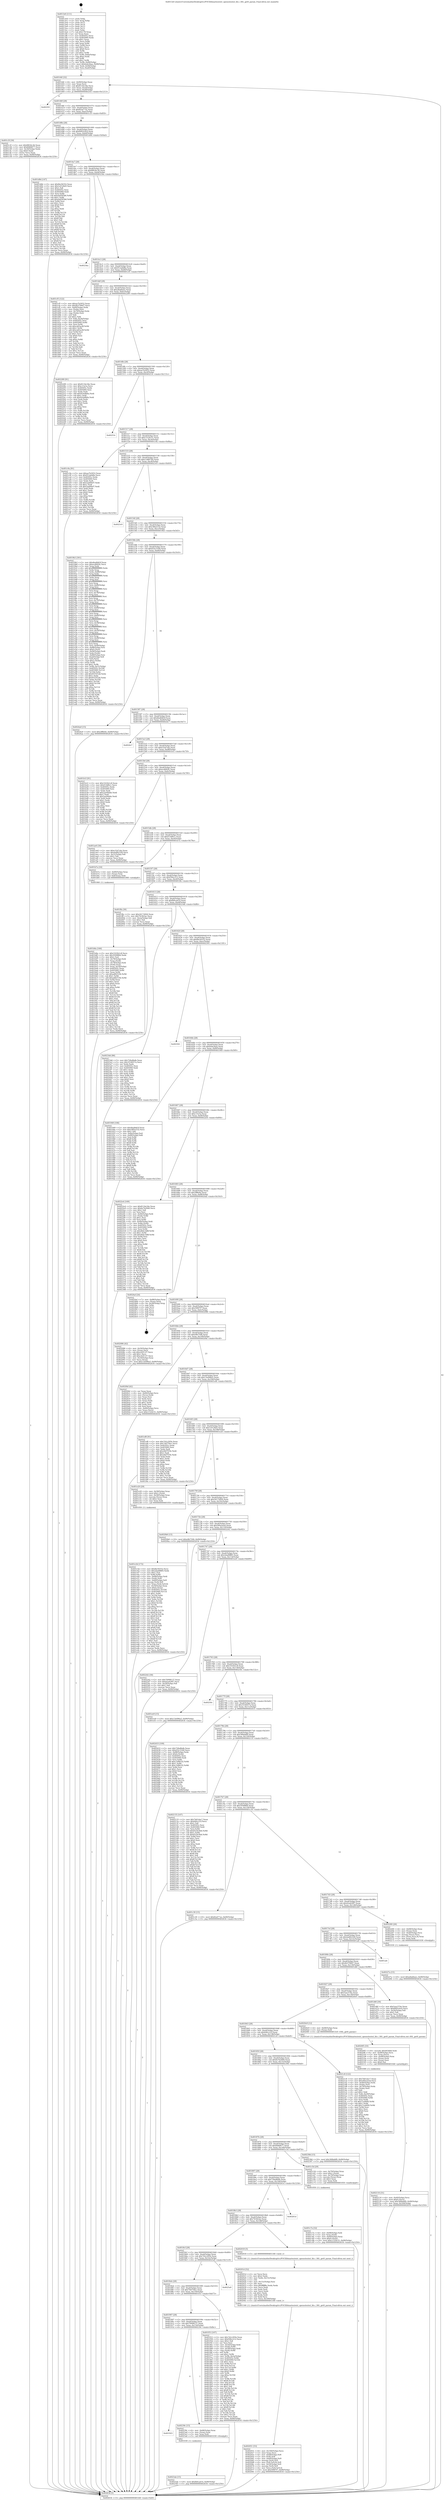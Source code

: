 digraph "0x4013e0" {
  label = "0x4013e0 (/mnt/c/Users/mathe/Desktop/tcc/POCII/binaries/extr_opensslsslssl_lib.c_SSL_get0_param_Final-ollvm.out::main(0))"
  labelloc = "t"
  node[shape=record]

  Entry [label="",width=0.3,height=0.3,shape=circle,fillcolor=black,style=filled]
  "0x40144f" [label="{
     0x40144f [32]\l
     | [instrs]\l
     &nbsp;&nbsp;0x40144f \<+6\>: mov -0x90(%rbp),%eax\l
     &nbsp;&nbsp;0x401455 \<+2\>: mov %eax,%ecx\l
     &nbsp;&nbsp;0x401457 \<+6\>: sub $0x8116e34e,%ecx\l
     &nbsp;&nbsp;0x40145d \<+6\>: mov %eax,-0xa4(%rbp)\l
     &nbsp;&nbsp;0x401463 \<+6\>: mov %ecx,-0xa8(%rbp)\l
     &nbsp;&nbsp;0x401469 \<+6\>: je 00000000004025f3 \<main+0x1213\>\l
  }"]
  "0x4025f3" [label="{
     0x4025f3\l
  }", style=dashed]
  "0x40146f" [label="{
     0x40146f [28]\l
     | [instrs]\l
     &nbsp;&nbsp;0x40146f \<+5\>: jmp 0000000000401474 \<main+0x94\>\l
     &nbsp;&nbsp;0x401474 \<+6\>: mov -0xa4(%rbp),%eax\l
     &nbsp;&nbsp;0x40147a \<+5\>: sub $0x82af77ac,%eax\l
     &nbsp;&nbsp;0x40147f \<+6\>: mov %eax,-0xac(%rbp)\l
     &nbsp;&nbsp;0x401485 \<+6\>: je 0000000000401c3f \<main+0x85f\>\l
  }"]
  Exit [label="",width=0.3,height=0.3,shape=circle,fillcolor=black,style=filled,peripheries=2]
  "0x401c3f" [label="{
     0x401c3f [30]\l
     | [instrs]\l
     &nbsp;&nbsp;0x401c3f \<+5\>: mov $0x8f656c36,%eax\l
     &nbsp;&nbsp;0x401c44 \<+5\>: mov $0x6fdfd677,%ecx\l
     &nbsp;&nbsp;0x401c49 \<+3\>: mov -0x30(%rbp),%edx\l
     &nbsp;&nbsp;0x401c4c \<+3\>: cmp $0x0,%edx\l
     &nbsp;&nbsp;0x401c4f \<+3\>: cmove %ecx,%eax\l
     &nbsp;&nbsp;0x401c52 \<+6\>: mov %eax,-0x90(%rbp)\l
     &nbsp;&nbsp;0x401c58 \<+5\>: jmp 0000000000402634 \<main+0x1254\>\l
  }"]
  "0x40148b" [label="{
     0x40148b [28]\l
     | [instrs]\l
     &nbsp;&nbsp;0x40148b \<+5\>: jmp 0000000000401490 \<main+0xb0\>\l
     &nbsp;&nbsp;0x401490 \<+6\>: mov -0xa4(%rbp),%eax\l
     &nbsp;&nbsp;0x401496 \<+5\>: sub $0x8493c9c4,%eax\l
     &nbsp;&nbsp;0x40149b \<+6\>: mov %eax,-0xb0(%rbp)\l
     &nbsp;&nbsp;0x4014a1 \<+6\>: je 0000000000401d8d \<main+0x9ad\>\l
  }"]
  "0x4023ab" [label="{
     0x4023ab [15]\l
     | [instrs]\l
     &nbsp;&nbsp;0x4023ab \<+10\>: movl $0xfb0cad14,-0x90(%rbp)\l
     &nbsp;&nbsp;0x4023b5 \<+5\>: jmp 0000000000402634 \<main+0x1254\>\l
  }"]
  "0x401d8d" [label="{
     0x401d8d [147]\l
     | [instrs]\l
     &nbsp;&nbsp;0x401d8d \<+5\>: mov $0xfbe56352,%eax\l
     &nbsp;&nbsp;0x401d92 \<+5\>: mov $0x1ef126d3,%ecx\l
     &nbsp;&nbsp;0x401d97 \<+2\>: mov $0x1,%dl\l
     &nbsp;&nbsp;0x401d99 \<+7\>: mov 0x40505c,%esi\l
     &nbsp;&nbsp;0x401da0 \<+7\>: mov 0x405060,%edi\l
     &nbsp;&nbsp;0x401da7 \<+3\>: mov %esi,%r8d\l
     &nbsp;&nbsp;0x401daa \<+7\>: sub $0xebd583b6,%r8d\l
     &nbsp;&nbsp;0x401db1 \<+4\>: sub $0x1,%r8d\l
     &nbsp;&nbsp;0x401db5 \<+7\>: add $0xebd583b6,%r8d\l
     &nbsp;&nbsp;0x401dbc \<+4\>: imul %r8d,%esi\l
     &nbsp;&nbsp;0x401dc0 \<+3\>: and $0x1,%esi\l
     &nbsp;&nbsp;0x401dc3 \<+3\>: cmp $0x0,%esi\l
     &nbsp;&nbsp;0x401dc6 \<+4\>: sete %r9b\l
     &nbsp;&nbsp;0x401dca \<+3\>: cmp $0xa,%edi\l
     &nbsp;&nbsp;0x401dcd \<+4\>: setl %r10b\l
     &nbsp;&nbsp;0x401dd1 \<+3\>: mov %r9b,%r11b\l
     &nbsp;&nbsp;0x401dd4 \<+4\>: xor $0xff,%r11b\l
     &nbsp;&nbsp;0x401dd8 \<+3\>: mov %r10b,%bl\l
     &nbsp;&nbsp;0x401ddb \<+3\>: xor $0xff,%bl\l
     &nbsp;&nbsp;0x401dde \<+3\>: xor $0x1,%dl\l
     &nbsp;&nbsp;0x401de1 \<+3\>: mov %r11b,%r14b\l
     &nbsp;&nbsp;0x401de4 \<+4\>: and $0xff,%r14b\l
     &nbsp;&nbsp;0x401de8 \<+3\>: and %dl,%r9b\l
     &nbsp;&nbsp;0x401deb \<+3\>: mov %bl,%r15b\l
     &nbsp;&nbsp;0x401dee \<+4\>: and $0xff,%r15b\l
     &nbsp;&nbsp;0x401df2 \<+3\>: and %dl,%r10b\l
     &nbsp;&nbsp;0x401df5 \<+3\>: or %r9b,%r14b\l
     &nbsp;&nbsp;0x401df8 \<+3\>: or %r10b,%r15b\l
     &nbsp;&nbsp;0x401dfb \<+3\>: xor %r15b,%r14b\l
     &nbsp;&nbsp;0x401dfe \<+3\>: or %bl,%r11b\l
     &nbsp;&nbsp;0x401e01 \<+4\>: xor $0xff,%r11b\l
     &nbsp;&nbsp;0x401e05 \<+3\>: or $0x1,%dl\l
     &nbsp;&nbsp;0x401e08 \<+3\>: and %dl,%r11b\l
     &nbsp;&nbsp;0x401e0b \<+3\>: or %r11b,%r14b\l
     &nbsp;&nbsp;0x401e0e \<+4\>: test $0x1,%r14b\l
     &nbsp;&nbsp;0x401e12 \<+3\>: cmovne %ecx,%eax\l
     &nbsp;&nbsp;0x401e15 \<+6\>: mov %eax,-0x90(%rbp)\l
     &nbsp;&nbsp;0x401e1b \<+5\>: jmp 0000000000402634 \<main+0x1254\>\l
  }"]
  "0x4014a7" [label="{
     0x4014a7 [28]\l
     | [instrs]\l
     &nbsp;&nbsp;0x4014a7 \<+5\>: jmp 00000000004014ac \<main+0xcc\>\l
     &nbsp;&nbsp;0x4014ac \<+6\>: mov -0xa4(%rbp),%eax\l
     &nbsp;&nbsp;0x4014b2 \<+5\>: sub $0x8f656c36,%eax\l
     &nbsp;&nbsp;0x4014b7 \<+6\>: mov %eax,-0xb4(%rbp)\l
     &nbsp;&nbsp;0x4014bd \<+6\>: je 00000000004023ba \<main+0xfda\>\l
  }"]
  "0x401923" [label="{
     0x401923\l
  }", style=dashed]
  "0x4023ba" [label="{
     0x4023ba\l
  }", style=dashed]
  "0x4014c3" [label="{
     0x4014c3 [28]\l
     | [instrs]\l
     &nbsp;&nbsp;0x4014c3 \<+5\>: jmp 00000000004014c8 \<main+0xe8\>\l
     &nbsp;&nbsp;0x4014c8 \<+6\>: mov -0xa4(%rbp),%eax\l
     &nbsp;&nbsp;0x4014ce \<+5\>: sub $0x912a6d8a,%eax\l
     &nbsp;&nbsp;0x4014d3 \<+6\>: mov %eax,-0xb8(%rbp)\l
     &nbsp;&nbsp;0x4014d9 \<+6\>: je 0000000000401cf5 \<main+0x915\>\l
  }"]
  "0x40239c" [label="{
     0x40239c [15]\l
     | [instrs]\l
     &nbsp;&nbsp;0x40239c \<+4\>: mov -0x68(%rbp),%rax\l
     &nbsp;&nbsp;0x4023a0 \<+3\>: mov (%rax),%rax\l
     &nbsp;&nbsp;0x4023a3 \<+3\>: mov %rax,%rdi\l
     &nbsp;&nbsp;0x4023a6 \<+5\>: call 0000000000401030 \<free@plt\>\l
     | [calls]\l
     &nbsp;&nbsp;0x401030 \{1\} (unknown)\l
  }"]
  "0x401cf5" [label="{
     0x401cf5 [122]\l
     | [instrs]\l
     &nbsp;&nbsp;0x401cf5 \<+5\>: mov $0xaa7b3052,%eax\l
     &nbsp;&nbsp;0x401cfa \<+5\>: mov $0x4b379647,%ecx\l
     &nbsp;&nbsp;0x401cff \<+4\>: mov -0x60(%rbp),%rdx\l
     &nbsp;&nbsp;0x401d03 \<+2\>: mov (%rdx),%esi\l
     &nbsp;&nbsp;0x401d05 \<+4\>: mov -0x70(%rbp),%rdx\l
     &nbsp;&nbsp;0x401d09 \<+2\>: cmp (%rdx),%esi\l
     &nbsp;&nbsp;0x401d0b \<+4\>: setl %dil\l
     &nbsp;&nbsp;0x401d0f \<+4\>: and $0x1,%dil\l
     &nbsp;&nbsp;0x401d13 \<+4\>: mov %dil,-0x2b(%rbp)\l
     &nbsp;&nbsp;0x401d17 \<+7\>: mov 0x40505c,%esi\l
     &nbsp;&nbsp;0x401d1e \<+8\>: mov 0x405060,%r8d\l
     &nbsp;&nbsp;0x401d26 \<+3\>: mov %esi,%r9d\l
     &nbsp;&nbsp;0x401d29 \<+7\>: sub $0xca83ac8f,%r9d\l
     &nbsp;&nbsp;0x401d30 \<+4\>: sub $0x1,%r9d\l
     &nbsp;&nbsp;0x401d34 \<+7\>: add $0xca83ac8f,%r9d\l
     &nbsp;&nbsp;0x401d3b \<+4\>: imul %r9d,%esi\l
     &nbsp;&nbsp;0x401d3f \<+3\>: and $0x1,%esi\l
     &nbsp;&nbsp;0x401d42 \<+3\>: cmp $0x0,%esi\l
     &nbsp;&nbsp;0x401d45 \<+4\>: sete %dil\l
     &nbsp;&nbsp;0x401d49 \<+4\>: cmp $0xa,%r8d\l
     &nbsp;&nbsp;0x401d4d \<+4\>: setl %r10b\l
     &nbsp;&nbsp;0x401d51 \<+3\>: mov %dil,%r11b\l
     &nbsp;&nbsp;0x401d54 \<+3\>: and %r10b,%r11b\l
     &nbsp;&nbsp;0x401d57 \<+3\>: xor %r10b,%dil\l
     &nbsp;&nbsp;0x401d5a \<+3\>: or %dil,%r11b\l
     &nbsp;&nbsp;0x401d5d \<+4\>: test $0x1,%r11b\l
     &nbsp;&nbsp;0x401d61 \<+3\>: cmovne %ecx,%eax\l
     &nbsp;&nbsp;0x401d64 \<+6\>: mov %eax,-0x90(%rbp)\l
     &nbsp;&nbsp;0x401d6a \<+5\>: jmp 0000000000402634 \<main+0x1254\>\l
  }"]
  "0x4014df" [label="{
     0x4014df [28]\l
     | [instrs]\l
     &nbsp;&nbsp;0x4014df \<+5\>: jmp 00000000004014e4 \<main+0x104\>\l
     &nbsp;&nbsp;0x4014e4 \<+6\>: mov -0xa4(%rbp),%eax\l
     &nbsp;&nbsp;0x4014ea \<+5\>: sub $0xa8ab6aec,%eax\l
     &nbsp;&nbsp;0x4014ef \<+6\>: mov %eax,-0xbc(%rbp)\l
     &nbsp;&nbsp;0x4014f5 \<+6\>: je 0000000000402289 \<main+0xea9\>\l
  }"]
  "0x40227a" [label="{
     0x40227a [15]\l
     | [instrs]\l
     &nbsp;&nbsp;0x40227a \<+10\>: movl $0xa8ab6aec,-0x90(%rbp)\l
     &nbsp;&nbsp;0x402284 \<+5\>: jmp 0000000000402634 \<main+0x1254\>\l
  }"]
  "0x402289" [label="{
     0x402289 [91]\l
     | [instrs]\l
     &nbsp;&nbsp;0x402289 \<+5\>: mov $0x8116e34e,%eax\l
     &nbsp;&nbsp;0x40228e \<+5\>: mov $0xc15e5a,%ecx\l
     &nbsp;&nbsp;0x402293 \<+7\>: mov 0x40505c,%edx\l
     &nbsp;&nbsp;0x40229a \<+7\>: mov 0x405060,%esi\l
     &nbsp;&nbsp;0x4022a1 \<+2\>: mov %edx,%edi\l
     &nbsp;&nbsp;0x4022a3 \<+6\>: add $0x9c0a8b6a,%edi\l
     &nbsp;&nbsp;0x4022a9 \<+3\>: sub $0x1,%edi\l
     &nbsp;&nbsp;0x4022ac \<+6\>: sub $0x9c0a8b6a,%edi\l
     &nbsp;&nbsp;0x4022b2 \<+3\>: imul %edi,%edx\l
     &nbsp;&nbsp;0x4022b5 \<+3\>: and $0x1,%edx\l
     &nbsp;&nbsp;0x4022b8 \<+3\>: cmp $0x0,%edx\l
     &nbsp;&nbsp;0x4022bb \<+4\>: sete %r8b\l
     &nbsp;&nbsp;0x4022bf \<+3\>: cmp $0xa,%esi\l
     &nbsp;&nbsp;0x4022c2 \<+4\>: setl %r9b\l
     &nbsp;&nbsp;0x4022c6 \<+3\>: mov %r8b,%r10b\l
     &nbsp;&nbsp;0x4022c9 \<+3\>: and %r9b,%r10b\l
     &nbsp;&nbsp;0x4022cc \<+3\>: xor %r9b,%r8b\l
     &nbsp;&nbsp;0x4022cf \<+3\>: or %r8b,%r10b\l
     &nbsp;&nbsp;0x4022d2 \<+4\>: test $0x1,%r10b\l
     &nbsp;&nbsp;0x4022d6 \<+3\>: cmovne %ecx,%eax\l
     &nbsp;&nbsp;0x4022d9 \<+6\>: mov %eax,-0x90(%rbp)\l
     &nbsp;&nbsp;0x4022df \<+5\>: jmp 0000000000402634 \<main+0x1254\>\l
  }"]
  "0x4014fb" [label="{
     0x4014fb [28]\l
     | [instrs]\l
     &nbsp;&nbsp;0x4014fb \<+5\>: jmp 0000000000401500 \<main+0x120\>\l
     &nbsp;&nbsp;0x401500 \<+6\>: mov -0xa4(%rbp),%eax\l
     &nbsp;&nbsp;0x401506 \<+5\>: sub $0xaa7b3052,%eax\l
     &nbsp;&nbsp;0x40150b \<+6\>: mov %eax,-0xc0(%rbp)\l
     &nbsp;&nbsp;0x401511 \<+6\>: je 000000000040253c \<main+0x115c\>\l
  }"]
  "0x402116" [label="{
     0x402116 [31]\l
     | [instrs]\l
     &nbsp;&nbsp;0x402116 \<+4\>: mov -0x40(%rbp),%rcx\l
     &nbsp;&nbsp;0x40211a \<+6\>: movl $0x0,(%rcx)\l
     &nbsp;&nbsp;0x402120 \<+10\>: movl $0x36fbddf9,-0x90(%rbp)\l
     &nbsp;&nbsp;0x40212a \<+6\>: mov %eax,-0x164(%rbp)\l
     &nbsp;&nbsp;0x402130 \<+5\>: jmp 0000000000402634 \<main+0x1254\>\l
  }"]
  "0x40253c" [label="{
     0x40253c\l
  }", style=dashed]
  "0x401517" [label="{
     0x401517 [28]\l
     | [instrs]\l
     &nbsp;&nbsp;0x401517 \<+5\>: jmp 000000000040151c \<main+0x13c\>\l
     &nbsp;&nbsp;0x40151c \<+6\>: mov -0xa4(%rbp),%eax\l
     &nbsp;&nbsp;0x401522 \<+5\>: sub $0xc1524c51,%eax\l
     &nbsp;&nbsp;0x401527 \<+6\>: mov %eax,-0xc4(%rbp)\l
     &nbsp;&nbsp;0x40152d \<+6\>: je 0000000000401c9a \<main+0x8ba\>\l
  }"]
  "0x4020f5" [label="{
     0x4020f5 [33]\l
     | [instrs]\l
     &nbsp;&nbsp;0x4020f5 \<+10\>: movabs $0x4030b6,%rdi\l
     &nbsp;&nbsp;0x4020ff \<+4\>: mov -0x48(%rbp),%rcx\l
     &nbsp;&nbsp;0x402103 \<+3\>: mov %rax,(%rcx)\l
     &nbsp;&nbsp;0x402106 \<+4\>: mov -0x48(%rbp),%rax\l
     &nbsp;&nbsp;0x40210a \<+3\>: mov (%rax),%rax\l
     &nbsp;&nbsp;0x40210d \<+2\>: mov (%rax),%esi\l
     &nbsp;&nbsp;0x40210f \<+2\>: mov $0x0,%al\l
     &nbsp;&nbsp;0x402111 \<+5\>: call 0000000000401040 \<printf@plt\>\l
     | [calls]\l
     &nbsp;&nbsp;0x401040 \{1\} (unknown)\l
  }"]
  "0x401c9a" [label="{
     0x401c9a [91]\l
     | [instrs]\l
     &nbsp;&nbsp;0x401c9a \<+5\>: mov $0xaa7b3052,%eax\l
     &nbsp;&nbsp;0x401c9f \<+5\>: mov $0x912a6d8a,%ecx\l
     &nbsp;&nbsp;0x401ca4 \<+7\>: mov 0x40505c,%edx\l
     &nbsp;&nbsp;0x401cab \<+7\>: mov 0x405060,%esi\l
     &nbsp;&nbsp;0x401cb2 \<+2\>: mov %edx,%edi\l
     &nbsp;&nbsp;0x401cb4 \<+6\>: add $0x5add9ef7,%edi\l
     &nbsp;&nbsp;0x401cba \<+3\>: sub $0x1,%edi\l
     &nbsp;&nbsp;0x401cbd \<+6\>: sub $0x5add9ef7,%edi\l
     &nbsp;&nbsp;0x401cc3 \<+3\>: imul %edi,%edx\l
     &nbsp;&nbsp;0x401cc6 \<+3\>: and $0x1,%edx\l
     &nbsp;&nbsp;0x401cc9 \<+3\>: cmp $0x0,%edx\l
     &nbsp;&nbsp;0x401ccc \<+4\>: sete %r8b\l
     &nbsp;&nbsp;0x401cd0 \<+3\>: cmp $0xa,%esi\l
     &nbsp;&nbsp;0x401cd3 \<+4\>: setl %r9b\l
     &nbsp;&nbsp;0x401cd7 \<+3\>: mov %r8b,%r10b\l
     &nbsp;&nbsp;0x401cda \<+3\>: and %r9b,%r10b\l
     &nbsp;&nbsp;0x401cdd \<+3\>: xor %r9b,%r8b\l
     &nbsp;&nbsp;0x401ce0 \<+3\>: or %r8b,%r10b\l
     &nbsp;&nbsp;0x401ce3 \<+4\>: test $0x1,%r10b\l
     &nbsp;&nbsp;0x401ce7 \<+3\>: cmovne %ecx,%eax\l
     &nbsp;&nbsp;0x401cea \<+6\>: mov %eax,-0x90(%rbp)\l
     &nbsp;&nbsp;0x401cf0 \<+5\>: jmp 0000000000402634 \<main+0x1254\>\l
  }"]
  "0x401533" [label="{
     0x401533 [28]\l
     | [instrs]\l
     &nbsp;&nbsp;0x401533 \<+5\>: jmp 0000000000401538 \<main+0x158\>\l
     &nbsp;&nbsp;0x401538 \<+6\>: mov -0xa4(%rbp),%eax\l
     &nbsp;&nbsp;0x40153e \<+5\>: sub $0xc1d80740,%eax\l
     &nbsp;&nbsp;0x401543 \<+6\>: mov %eax,-0xc8(%rbp)\l
     &nbsp;&nbsp;0x401549 \<+6\>: je 00000000004023c9 \<main+0xfe9\>\l
  }"]
  "0x402051" [label="{
     0x402051 [53]\l
     | [instrs]\l
     &nbsp;&nbsp;0x402051 \<+6\>: mov -0x160(%rbp),%ecx\l
     &nbsp;&nbsp;0x402057 \<+3\>: imul %eax,%ecx\l
     &nbsp;&nbsp;0x40205a \<+4\>: mov -0x68(%rbp),%r8\l
     &nbsp;&nbsp;0x40205e \<+3\>: mov (%r8),%r8\l
     &nbsp;&nbsp;0x402061 \<+4\>: mov -0x60(%rbp),%r9\l
     &nbsp;&nbsp;0x402065 \<+3\>: movslq (%r9),%r9\l
     &nbsp;&nbsp;0x402068 \<+4\>: mov (%r8,%r9,8),%r8\l
     &nbsp;&nbsp;0x40206c \<+4\>: mov -0x50(%rbp),%r9\l
     &nbsp;&nbsp;0x402070 \<+3\>: movslq (%r9),%r9\l
     &nbsp;&nbsp;0x402073 \<+4\>: mov %ecx,(%r8,%r9,4)\l
     &nbsp;&nbsp;0x402077 \<+10\>: movl $0x599f7f7,-0x90(%rbp)\l
     &nbsp;&nbsp;0x402081 \<+5\>: jmp 0000000000402634 \<main+0x1254\>\l
  }"]
  "0x4023c9" [label="{
     0x4023c9\l
  }", style=dashed]
  "0x40154f" [label="{
     0x40154f [28]\l
     | [instrs]\l
     &nbsp;&nbsp;0x40154f \<+5\>: jmp 0000000000401554 \<main+0x174\>\l
     &nbsp;&nbsp;0x401554 \<+6\>: mov -0xa4(%rbp),%eax\l
     &nbsp;&nbsp;0x40155a \<+5\>: sub $0xc982e532,%eax\l
     &nbsp;&nbsp;0x40155f \<+6\>: mov %eax,-0xcc(%rbp)\l
     &nbsp;&nbsp;0x401565 \<+6\>: je 00000000004019b3 \<main+0x5d3\>\l
  }"]
  "0x40201d" [label="{
     0x40201d [52]\l
     | [instrs]\l
     &nbsp;&nbsp;0x40201d \<+2\>: xor %ecx,%ecx\l
     &nbsp;&nbsp;0x40201f \<+5\>: mov $0x2,%edx\l
     &nbsp;&nbsp;0x402024 \<+6\>: mov %edx,-0x15c(%rbp)\l
     &nbsp;&nbsp;0x40202a \<+1\>: cltd\l
     &nbsp;&nbsp;0x40202b \<+6\>: mov -0x15c(%rbp),%esi\l
     &nbsp;&nbsp;0x402031 \<+2\>: idiv %esi\l
     &nbsp;&nbsp;0x402033 \<+6\>: imul $0xfffffffe,%edx,%edx\l
     &nbsp;&nbsp;0x402039 \<+2\>: mov %ecx,%edi\l
     &nbsp;&nbsp;0x40203b \<+2\>: sub %edx,%edi\l
     &nbsp;&nbsp;0x40203d \<+2\>: mov %ecx,%edx\l
     &nbsp;&nbsp;0x40203f \<+3\>: sub $0x1,%edx\l
     &nbsp;&nbsp;0x402042 \<+2\>: add %edx,%edi\l
     &nbsp;&nbsp;0x402044 \<+2\>: sub %edi,%ecx\l
     &nbsp;&nbsp;0x402046 \<+6\>: mov %ecx,-0x160(%rbp)\l
     &nbsp;&nbsp;0x40204c \<+5\>: call 0000000000401160 \<next_i\>\l
     | [calls]\l
     &nbsp;&nbsp;0x401160 \{1\} (/mnt/c/Users/mathe/Desktop/tcc/POCII/binaries/extr_opensslsslssl_lib.c_SSL_get0_param_Final-ollvm.out::next_i)\l
  }"]
  "0x4019b3" [label="{
     0x4019b3 [301]\l
     | [instrs]\l
     &nbsp;&nbsp;0x4019b3 \<+5\>: mov $0xdba8db5f,%eax\l
     &nbsp;&nbsp;0x4019b8 \<+5\>: mov $0xecd062fc,%ecx\l
     &nbsp;&nbsp;0x4019bd \<+3\>: mov %rsp,%rdx\l
     &nbsp;&nbsp;0x4019c0 \<+4\>: add $0xfffffffffffffff0,%rdx\l
     &nbsp;&nbsp;0x4019c4 \<+3\>: mov %rdx,%rsp\l
     &nbsp;&nbsp;0x4019c7 \<+7\>: mov %rdx,-0x88(%rbp)\l
     &nbsp;&nbsp;0x4019ce \<+3\>: mov %rsp,%rdx\l
     &nbsp;&nbsp;0x4019d1 \<+4\>: add $0xfffffffffffffff0,%rdx\l
     &nbsp;&nbsp;0x4019d5 \<+3\>: mov %rdx,%rsp\l
     &nbsp;&nbsp;0x4019d8 \<+3\>: mov %rsp,%rsi\l
     &nbsp;&nbsp;0x4019db \<+4\>: add $0xfffffffffffffff0,%rsi\l
     &nbsp;&nbsp;0x4019df \<+3\>: mov %rsi,%rsp\l
     &nbsp;&nbsp;0x4019e2 \<+4\>: mov %rsi,-0x80(%rbp)\l
     &nbsp;&nbsp;0x4019e6 \<+3\>: mov %rsp,%rsi\l
     &nbsp;&nbsp;0x4019e9 \<+4\>: add $0xfffffffffffffff0,%rsi\l
     &nbsp;&nbsp;0x4019ed \<+3\>: mov %rsi,%rsp\l
     &nbsp;&nbsp;0x4019f0 \<+4\>: mov %rsi,-0x78(%rbp)\l
     &nbsp;&nbsp;0x4019f4 \<+3\>: mov %rsp,%rsi\l
     &nbsp;&nbsp;0x4019f7 \<+4\>: add $0xfffffffffffffff0,%rsi\l
     &nbsp;&nbsp;0x4019fb \<+3\>: mov %rsi,%rsp\l
     &nbsp;&nbsp;0x4019fe \<+4\>: mov %rsi,-0x70(%rbp)\l
     &nbsp;&nbsp;0x401a02 \<+3\>: mov %rsp,%rsi\l
     &nbsp;&nbsp;0x401a05 \<+4\>: add $0xfffffffffffffff0,%rsi\l
     &nbsp;&nbsp;0x401a09 \<+3\>: mov %rsi,%rsp\l
     &nbsp;&nbsp;0x401a0c \<+4\>: mov %rsi,-0x68(%rbp)\l
     &nbsp;&nbsp;0x401a10 \<+3\>: mov %rsp,%rsi\l
     &nbsp;&nbsp;0x401a13 \<+4\>: add $0xfffffffffffffff0,%rsi\l
     &nbsp;&nbsp;0x401a17 \<+3\>: mov %rsi,%rsp\l
     &nbsp;&nbsp;0x401a1a \<+4\>: mov %rsi,-0x60(%rbp)\l
     &nbsp;&nbsp;0x401a1e \<+3\>: mov %rsp,%rsi\l
     &nbsp;&nbsp;0x401a21 \<+4\>: add $0xfffffffffffffff0,%rsi\l
     &nbsp;&nbsp;0x401a25 \<+3\>: mov %rsi,%rsp\l
     &nbsp;&nbsp;0x401a28 \<+4\>: mov %rsi,-0x58(%rbp)\l
     &nbsp;&nbsp;0x401a2c \<+3\>: mov %rsp,%rsi\l
     &nbsp;&nbsp;0x401a2f \<+4\>: add $0xfffffffffffffff0,%rsi\l
     &nbsp;&nbsp;0x401a33 \<+3\>: mov %rsi,%rsp\l
     &nbsp;&nbsp;0x401a36 \<+4\>: mov %rsi,-0x50(%rbp)\l
     &nbsp;&nbsp;0x401a3a \<+3\>: mov %rsp,%rsi\l
     &nbsp;&nbsp;0x401a3d \<+4\>: add $0xfffffffffffffff0,%rsi\l
     &nbsp;&nbsp;0x401a41 \<+3\>: mov %rsi,%rsp\l
     &nbsp;&nbsp;0x401a44 \<+4\>: mov %rsi,-0x48(%rbp)\l
     &nbsp;&nbsp;0x401a48 \<+3\>: mov %rsp,%rsi\l
     &nbsp;&nbsp;0x401a4b \<+4\>: add $0xfffffffffffffff0,%rsi\l
     &nbsp;&nbsp;0x401a4f \<+3\>: mov %rsi,%rsp\l
     &nbsp;&nbsp;0x401a52 \<+4\>: mov %rsi,-0x40(%rbp)\l
     &nbsp;&nbsp;0x401a56 \<+7\>: mov -0x88(%rbp),%rsi\l
     &nbsp;&nbsp;0x401a5d \<+6\>: movl $0x0,(%rsi)\l
     &nbsp;&nbsp;0x401a63 \<+6\>: mov -0x94(%rbp),%edi\l
     &nbsp;&nbsp;0x401a69 \<+2\>: mov %edi,(%rdx)\l
     &nbsp;&nbsp;0x401a6b \<+4\>: mov -0x80(%rbp),%rsi\l
     &nbsp;&nbsp;0x401a6f \<+7\>: mov -0xa0(%rbp),%r8\l
     &nbsp;&nbsp;0x401a76 \<+3\>: mov %r8,(%rsi)\l
     &nbsp;&nbsp;0x401a79 \<+3\>: cmpl $0x2,(%rdx)\l
     &nbsp;&nbsp;0x401a7c \<+4\>: setne %r9b\l
     &nbsp;&nbsp;0x401a80 \<+4\>: and $0x1,%r9b\l
     &nbsp;&nbsp;0x401a84 \<+4\>: mov %r9b,-0x31(%rbp)\l
     &nbsp;&nbsp;0x401a88 \<+8\>: mov 0x40505c,%r10d\l
     &nbsp;&nbsp;0x401a90 \<+8\>: mov 0x405060,%r11d\l
     &nbsp;&nbsp;0x401a98 \<+3\>: mov %r10d,%ebx\l
     &nbsp;&nbsp;0x401a9b \<+6\>: add $0x9555f1dd,%ebx\l
     &nbsp;&nbsp;0x401aa1 \<+3\>: sub $0x1,%ebx\l
     &nbsp;&nbsp;0x401aa4 \<+6\>: sub $0x9555f1dd,%ebx\l
     &nbsp;&nbsp;0x401aaa \<+4\>: imul %ebx,%r10d\l
     &nbsp;&nbsp;0x401aae \<+4\>: and $0x1,%r10d\l
     &nbsp;&nbsp;0x401ab2 \<+4\>: cmp $0x0,%r10d\l
     &nbsp;&nbsp;0x401ab6 \<+4\>: sete %r9b\l
     &nbsp;&nbsp;0x401aba \<+4\>: cmp $0xa,%r11d\l
     &nbsp;&nbsp;0x401abe \<+4\>: setl %r14b\l
     &nbsp;&nbsp;0x401ac2 \<+3\>: mov %r9b,%r15b\l
     &nbsp;&nbsp;0x401ac5 \<+3\>: and %r14b,%r15b\l
     &nbsp;&nbsp;0x401ac8 \<+3\>: xor %r14b,%r9b\l
     &nbsp;&nbsp;0x401acb \<+3\>: or %r9b,%r15b\l
     &nbsp;&nbsp;0x401ace \<+4\>: test $0x1,%r15b\l
     &nbsp;&nbsp;0x401ad2 \<+3\>: cmovne %ecx,%eax\l
     &nbsp;&nbsp;0x401ad5 \<+6\>: mov %eax,-0x90(%rbp)\l
     &nbsp;&nbsp;0x401adb \<+5\>: jmp 0000000000402634 \<main+0x1254\>\l
  }"]
  "0x40156b" [label="{
     0x40156b [28]\l
     | [instrs]\l
     &nbsp;&nbsp;0x40156b \<+5\>: jmp 0000000000401570 \<main+0x190\>\l
     &nbsp;&nbsp;0x401570 \<+6\>: mov -0xa4(%rbp),%eax\l
     &nbsp;&nbsp;0x401576 \<+5\>: sub $0xd32c3160,%eax\l
     &nbsp;&nbsp;0x40157b \<+6\>: mov %eax,-0xd0(%rbp)\l
     &nbsp;&nbsp;0x401581 \<+6\>: je 00000000004024a0 \<main+0x10c0\>\l
  }"]
  "0x401907" [label="{
     0x401907 [28]\l
     | [instrs]\l
     &nbsp;&nbsp;0x401907 \<+5\>: jmp 000000000040190c \<main+0x52c\>\l
     &nbsp;&nbsp;0x40190c \<+6\>: mov -0xa4(%rbp),%eax\l
     &nbsp;&nbsp;0x401912 \<+5\>: sub $0x76998137,%eax\l
     &nbsp;&nbsp;0x401917 \<+6\>: mov %eax,-0x154(%rbp)\l
     &nbsp;&nbsp;0x40191d \<+6\>: je 000000000040239c \<main+0xfbc\>\l
  }"]
  "0x4024a0" [label="{
     0x4024a0 [15]\l
     | [instrs]\l
     &nbsp;&nbsp;0x4024a0 \<+10\>: movl $0x2ff8e6e,-0x90(%rbp)\l
     &nbsp;&nbsp;0x4024aa \<+5\>: jmp 0000000000402634 \<main+0x1254\>\l
  }"]
  "0x401587" [label="{
     0x401587 [28]\l
     | [instrs]\l
     &nbsp;&nbsp;0x401587 \<+5\>: jmp 000000000040158c \<main+0x1ac\>\l
     &nbsp;&nbsp;0x40158c \<+6\>: mov -0xa4(%rbp),%eax\l
     &nbsp;&nbsp;0x401592 \<+5\>: sub $0xdba8db5f,%eax\l
     &nbsp;&nbsp;0x401597 \<+6\>: mov %eax,-0xd4(%rbp)\l
     &nbsp;&nbsp;0x40159d \<+6\>: je 00000000004024c7 \<main+0x10e7\>\l
  }"]
  "0x401f53" [label="{
     0x401f53 [167]\l
     | [instrs]\l
     &nbsp;&nbsp;0x401f53 \<+5\>: mov $0x742c295b,%eax\l
     &nbsp;&nbsp;0x401f58 \<+5\>: mov $0xf58ec212,%ecx\l
     &nbsp;&nbsp;0x401f5d \<+2\>: mov $0x1,%dl\l
     &nbsp;&nbsp;0x401f5f \<+2\>: xor %esi,%esi\l
     &nbsp;&nbsp;0x401f61 \<+4\>: mov -0x50(%rbp),%rdi\l
     &nbsp;&nbsp;0x401f65 \<+3\>: mov (%rdi),%r8d\l
     &nbsp;&nbsp;0x401f68 \<+4\>: mov -0x58(%rbp),%rdi\l
     &nbsp;&nbsp;0x401f6c \<+3\>: cmp (%rdi),%r8d\l
     &nbsp;&nbsp;0x401f6f \<+4\>: setl %r9b\l
     &nbsp;&nbsp;0x401f73 \<+4\>: and $0x1,%r9b\l
     &nbsp;&nbsp;0x401f77 \<+4\>: mov %r9b,-0x2a(%rbp)\l
     &nbsp;&nbsp;0x401f7b \<+8\>: mov 0x40505c,%r8d\l
     &nbsp;&nbsp;0x401f83 \<+8\>: mov 0x405060,%r10d\l
     &nbsp;&nbsp;0x401f8b \<+3\>: sub $0x1,%esi\l
     &nbsp;&nbsp;0x401f8e \<+3\>: mov %r8d,%r11d\l
     &nbsp;&nbsp;0x401f91 \<+3\>: add %esi,%r11d\l
     &nbsp;&nbsp;0x401f94 \<+4\>: imul %r11d,%r8d\l
     &nbsp;&nbsp;0x401f98 \<+4\>: and $0x1,%r8d\l
     &nbsp;&nbsp;0x401f9c \<+4\>: cmp $0x0,%r8d\l
     &nbsp;&nbsp;0x401fa0 \<+4\>: sete %r9b\l
     &nbsp;&nbsp;0x401fa4 \<+4\>: cmp $0xa,%r10d\l
     &nbsp;&nbsp;0x401fa8 \<+3\>: setl %bl\l
     &nbsp;&nbsp;0x401fab \<+3\>: mov %r9b,%r14b\l
     &nbsp;&nbsp;0x401fae \<+4\>: xor $0xff,%r14b\l
     &nbsp;&nbsp;0x401fb2 \<+3\>: mov %bl,%r15b\l
     &nbsp;&nbsp;0x401fb5 \<+4\>: xor $0xff,%r15b\l
     &nbsp;&nbsp;0x401fb9 \<+3\>: xor $0x1,%dl\l
     &nbsp;&nbsp;0x401fbc \<+3\>: mov %r14b,%r12b\l
     &nbsp;&nbsp;0x401fbf \<+4\>: and $0xff,%r12b\l
     &nbsp;&nbsp;0x401fc3 \<+3\>: and %dl,%r9b\l
     &nbsp;&nbsp;0x401fc6 \<+3\>: mov %r15b,%r13b\l
     &nbsp;&nbsp;0x401fc9 \<+4\>: and $0xff,%r13b\l
     &nbsp;&nbsp;0x401fcd \<+2\>: and %dl,%bl\l
     &nbsp;&nbsp;0x401fcf \<+3\>: or %r9b,%r12b\l
     &nbsp;&nbsp;0x401fd2 \<+3\>: or %bl,%r13b\l
     &nbsp;&nbsp;0x401fd5 \<+3\>: xor %r13b,%r12b\l
     &nbsp;&nbsp;0x401fd8 \<+3\>: or %r15b,%r14b\l
     &nbsp;&nbsp;0x401fdb \<+4\>: xor $0xff,%r14b\l
     &nbsp;&nbsp;0x401fdf \<+3\>: or $0x1,%dl\l
     &nbsp;&nbsp;0x401fe2 \<+3\>: and %dl,%r14b\l
     &nbsp;&nbsp;0x401fe5 \<+3\>: or %r14b,%r12b\l
     &nbsp;&nbsp;0x401fe8 \<+4\>: test $0x1,%r12b\l
     &nbsp;&nbsp;0x401fec \<+3\>: cmovne %ecx,%eax\l
     &nbsp;&nbsp;0x401fef \<+6\>: mov %eax,-0x90(%rbp)\l
     &nbsp;&nbsp;0x401ff5 \<+5\>: jmp 0000000000402634 \<main+0x1254\>\l
  }"]
  "0x4024c7" [label="{
     0x4024c7\l
  }", style=dashed]
  "0x4015a3" [label="{
     0x4015a3 [28]\l
     | [instrs]\l
     &nbsp;&nbsp;0x4015a3 \<+5\>: jmp 00000000004015a8 \<main+0x1c8\>\l
     &nbsp;&nbsp;0x4015a8 \<+6\>: mov -0xa4(%rbp),%eax\l
     &nbsp;&nbsp;0x4015ae \<+5\>: sub $0xe32d7afa,%eax\l
     &nbsp;&nbsp;0x4015b3 \<+6\>: mov %eax,-0xd8(%rbp)\l
     &nbsp;&nbsp;0x4015b9 \<+6\>: je 0000000000401b1f \<main+0x73f\>\l
  }"]
  "0x4018eb" [label="{
     0x4018eb [28]\l
     | [instrs]\l
     &nbsp;&nbsp;0x4018eb \<+5\>: jmp 00000000004018f0 \<main+0x510\>\l
     &nbsp;&nbsp;0x4018f0 \<+6\>: mov -0xa4(%rbp),%eax\l
     &nbsp;&nbsp;0x4018f6 \<+5\>: sub $0x74d759cc,%eax\l
     &nbsp;&nbsp;0x4018fb \<+6\>: mov %eax,-0x150(%rbp)\l
     &nbsp;&nbsp;0x401901 \<+6\>: je 0000000000401f53 \<main+0xb73\>\l
  }"]
  "0x401b1f" [label="{
     0x401b1f [91]\l
     | [instrs]\l
     &nbsp;&nbsp;0x401b1f \<+5\>: mov $0x3163b1c8,%eax\l
     &nbsp;&nbsp;0x401b24 \<+5\>: mov $0xf154f6c1,%ecx\l
     &nbsp;&nbsp;0x401b29 \<+7\>: mov 0x40505c,%edx\l
     &nbsp;&nbsp;0x401b30 \<+7\>: mov 0x405060,%esi\l
     &nbsp;&nbsp;0x401b37 \<+2\>: mov %edx,%edi\l
     &nbsp;&nbsp;0x401b39 \<+6\>: add $0x2ae94dde,%edi\l
     &nbsp;&nbsp;0x401b3f \<+3\>: sub $0x1,%edi\l
     &nbsp;&nbsp;0x401b42 \<+6\>: sub $0x2ae94dde,%edi\l
     &nbsp;&nbsp;0x401b48 \<+3\>: imul %edi,%edx\l
     &nbsp;&nbsp;0x401b4b \<+3\>: and $0x1,%edx\l
     &nbsp;&nbsp;0x401b4e \<+3\>: cmp $0x0,%edx\l
     &nbsp;&nbsp;0x401b51 \<+4\>: sete %r8b\l
     &nbsp;&nbsp;0x401b55 \<+3\>: cmp $0xa,%esi\l
     &nbsp;&nbsp;0x401b58 \<+4\>: setl %r9b\l
     &nbsp;&nbsp;0x401b5c \<+3\>: mov %r8b,%r10b\l
     &nbsp;&nbsp;0x401b5f \<+3\>: and %r9b,%r10b\l
     &nbsp;&nbsp;0x401b62 \<+3\>: xor %r9b,%r8b\l
     &nbsp;&nbsp;0x401b65 \<+3\>: or %r8b,%r10b\l
     &nbsp;&nbsp;0x401b68 \<+4\>: test $0x1,%r10b\l
     &nbsp;&nbsp;0x401b6c \<+3\>: cmovne %ecx,%eax\l
     &nbsp;&nbsp;0x401b6f \<+6\>: mov %eax,-0x90(%rbp)\l
     &nbsp;&nbsp;0x401b75 \<+5\>: jmp 0000000000402634 \<main+0x1254\>\l
  }"]
  "0x4015bf" [label="{
     0x4015bf [28]\l
     | [instrs]\l
     &nbsp;&nbsp;0x4015bf \<+5\>: jmp 00000000004015c4 \<main+0x1e4\>\l
     &nbsp;&nbsp;0x4015c4 \<+6\>: mov -0xa4(%rbp),%eax\l
     &nbsp;&nbsp;0x4015ca \<+5\>: sub $0xecd062fc,%eax\l
     &nbsp;&nbsp;0x4015cf \<+6\>: mov %eax,-0xdc(%rbp)\l
     &nbsp;&nbsp;0x4015d5 \<+6\>: je 0000000000401ae0 \<main+0x700\>\l
  }"]
  "0x4025a9" [label="{
     0x4025a9\l
  }", style=dashed]
  "0x401ae0" [label="{
     0x401ae0 [30]\l
     | [instrs]\l
     &nbsp;&nbsp;0x401ae0 \<+5\>: mov $0xe32d7afa,%eax\l
     &nbsp;&nbsp;0x401ae5 \<+5\>: mov $0x4a682328,%ecx\l
     &nbsp;&nbsp;0x401aea \<+3\>: mov -0x31(%rbp),%dl\l
     &nbsp;&nbsp;0x401aed \<+3\>: test $0x1,%dl\l
     &nbsp;&nbsp;0x401af0 \<+3\>: cmovne %ecx,%eax\l
     &nbsp;&nbsp;0x401af3 \<+6\>: mov %eax,-0x90(%rbp)\l
     &nbsp;&nbsp;0x401af9 \<+5\>: jmp 0000000000402634 \<main+0x1254\>\l
  }"]
  "0x4015db" [label="{
     0x4015db [28]\l
     | [instrs]\l
     &nbsp;&nbsp;0x4015db \<+5\>: jmp 00000000004015e0 \<main+0x200\>\l
     &nbsp;&nbsp;0x4015e0 \<+6\>: mov -0xa4(%rbp),%eax\l
     &nbsp;&nbsp;0x4015e6 \<+5\>: sub $0xf154f6c1,%eax\l
     &nbsp;&nbsp;0x4015eb \<+6\>: mov %eax,-0xe0(%rbp)\l
     &nbsp;&nbsp;0x4015f1 \<+6\>: je 0000000000401b7a \<main+0x79a\>\l
  }"]
  "0x4018cf" [label="{
     0x4018cf [28]\l
     | [instrs]\l
     &nbsp;&nbsp;0x4018cf \<+5\>: jmp 00000000004018d4 \<main+0x4f4\>\l
     &nbsp;&nbsp;0x4018d4 \<+6\>: mov -0xa4(%rbp),%eax\l
     &nbsp;&nbsp;0x4018da \<+5\>: sub $0x742c295b,%eax\l
     &nbsp;&nbsp;0x4018df \<+6\>: mov %eax,-0x14c(%rbp)\l
     &nbsp;&nbsp;0x4018e5 \<+6\>: je 00000000004025a9 \<main+0x11c9\>\l
  }"]
  "0x401b7a" [label="{
     0x401b7a [16]\l
     | [instrs]\l
     &nbsp;&nbsp;0x401b7a \<+4\>: mov -0x80(%rbp),%rax\l
     &nbsp;&nbsp;0x401b7e \<+3\>: mov (%rax),%rax\l
     &nbsp;&nbsp;0x401b81 \<+4\>: mov 0x8(%rax),%rdi\l
     &nbsp;&nbsp;0x401b85 \<+5\>: call 0000000000401060 \<atoi@plt\>\l
     | [calls]\l
     &nbsp;&nbsp;0x401060 \{1\} (unknown)\l
  }"]
  "0x4015f7" [label="{
     0x4015f7 [28]\l
     | [instrs]\l
     &nbsp;&nbsp;0x4015f7 \<+5\>: jmp 00000000004015fc \<main+0x21c\>\l
     &nbsp;&nbsp;0x4015fc \<+6\>: mov -0xa4(%rbp),%eax\l
     &nbsp;&nbsp;0x401602 \<+5\>: sub $0xf58ec212,%eax\l
     &nbsp;&nbsp;0x401607 \<+6\>: mov %eax,-0xe4(%rbp)\l
     &nbsp;&nbsp;0x40160d \<+6\>: je 0000000000401ffa \<main+0xc1a\>\l
  }"]
  "0x402018" [label="{
     0x402018 [5]\l
     | [instrs]\l
     &nbsp;&nbsp;0x402018 \<+5\>: call 0000000000401160 \<next_i\>\l
     | [calls]\l
     &nbsp;&nbsp;0x401160 \{1\} (/mnt/c/Users/mathe/Desktop/tcc/POCII/binaries/extr_opensslsslssl_lib.c_SSL_get0_param_Final-ollvm.out::next_i)\l
  }"]
  "0x401ffa" [label="{
     0x401ffa [30]\l
     | [instrs]\l
     &nbsp;&nbsp;0x401ffa \<+5\>: mov $0x24172826,%eax\l
     &nbsp;&nbsp;0x401fff \<+5\>: mov $0x741fb3ac,%ecx\l
     &nbsp;&nbsp;0x402004 \<+3\>: mov -0x2a(%rbp),%dl\l
     &nbsp;&nbsp;0x402007 \<+3\>: test $0x1,%dl\l
     &nbsp;&nbsp;0x40200a \<+3\>: cmovne %ecx,%eax\l
     &nbsp;&nbsp;0x40200d \<+6\>: mov %eax,-0x90(%rbp)\l
     &nbsp;&nbsp;0x402013 \<+5\>: jmp 0000000000402634 \<main+0x1254\>\l
  }"]
  "0x401613" [label="{
     0x401613 [28]\l
     | [instrs]\l
     &nbsp;&nbsp;0x401613 \<+5\>: jmp 0000000000401618 \<main+0x238\>\l
     &nbsp;&nbsp;0x401618 \<+6\>: mov -0xa4(%rbp),%eax\l
     &nbsp;&nbsp;0x40161e \<+5\>: sub $0xfb0cad14,%eax\l
     &nbsp;&nbsp;0x401623 \<+6\>: mov %eax,-0xe8(%rbp)\l
     &nbsp;&nbsp;0x401629 \<+6\>: je 00000000004023dd \<main+0xffd\>\l
  }"]
  "0x4018b3" [label="{
     0x4018b3 [28]\l
     | [instrs]\l
     &nbsp;&nbsp;0x4018b3 \<+5\>: jmp 00000000004018b8 \<main+0x4d8\>\l
     &nbsp;&nbsp;0x4018b8 \<+6\>: mov -0xa4(%rbp),%eax\l
     &nbsp;&nbsp;0x4018be \<+5\>: sub $0x741fb3ac,%eax\l
     &nbsp;&nbsp;0x4018c3 \<+6\>: mov %eax,-0x148(%rbp)\l
     &nbsp;&nbsp;0x4018c9 \<+6\>: je 0000000000402018 \<main+0xc38\>\l
  }"]
  "0x4023dd" [label="{
     0x4023dd [86]\l
     | [instrs]\l
     &nbsp;&nbsp;0x4023dd \<+5\>: mov $0x728a8bdb,%eax\l
     &nbsp;&nbsp;0x4023e2 \<+5\>: mov $0x3534057a,%ecx\l
     &nbsp;&nbsp;0x4023e7 \<+2\>: xor %edx,%edx\l
     &nbsp;&nbsp;0x4023e9 \<+7\>: mov 0x40505c,%esi\l
     &nbsp;&nbsp;0x4023f0 \<+7\>: mov 0x405060,%edi\l
     &nbsp;&nbsp;0x4023f7 \<+3\>: sub $0x1,%edx\l
     &nbsp;&nbsp;0x4023fa \<+3\>: mov %esi,%r8d\l
     &nbsp;&nbsp;0x4023fd \<+3\>: add %edx,%r8d\l
     &nbsp;&nbsp;0x402400 \<+4\>: imul %r8d,%esi\l
     &nbsp;&nbsp;0x402404 \<+3\>: and $0x1,%esi\l
     &nbsp;&nbsp;0x402407 \<+3\>: cmp $0x0,%esi\l
     &nbsp;&nbsp;0x40240a \<+4\>: sete %r9b\l
     &nbsp;&nbsp;0x40240e \<+3\>: cmp $0xa,%edi\l
     &nbsp;&nbsp;0x402411 \<+4\>: setl %r10b\l
     &nbsp;&nbsp;0x402415 \<+3\>: mov %r9b,%r11b\l
     &nbsp;&nbsp;0x402418 \<+3\>: and %r10b,%r11b\l
     &nbsp;&nbsp;0x40241b \<+3\>: xor %r10b,%r9b\l
     &nbsp;&nbsp;0x40241e \<+3\>: or %r9b,%r11b\l
     &nbsp;&nbsp;0x402421 \<+4\>: test $0x1,%r11b\l
     &nbsp;&nbsp;0x402425 \<+3\>: cmovne %ecx,%eax\l
     &nbsp;&nbsp;0x402428 \<+6\>: mov %eax,-0x90(%rbp)\l
     &nbsp;&nbsp;0x40242e \<+5\>: jmp 0000000000402634 \<main+0x1254\>\l
  }"]
  "0x40162f" [label="{
     0x40162f [28]\l
     | [instrs]\l
     &nbsp;&nbsp;0x40162f \<+5\>: jmp 0000000000401634 \<main+0x254\>\l
     &nbsp;&nbsp;0x401634 \<+6\>: mov -0xa4(%rbp),%eax\l
     &nbsp;&nbsp;0x40163a \<+5\>: sub $0xfbe56352,%eax\l
     &nbsp;&nbsp;0x40163f \<+6\>: mov %eax,-0xec(%rbp)\l
     &nbsp;&nbsp;0x401645 \<+6\>: je 0000000000402561 \<main+0x1181\>\l
  }"]
  "0x40261d" [label="{
     0x40261d\l
  }", style=dashed]
  "0x402561" [label="{
     0x402561\l
  }", style=dashed]
  "0x40164b" [label="{
     0x40164b [28]\l
     | [instrs]\l
     &nbsp;&nbsp;0x40164b \<+5\>: jmp 0000000000401650 \<main+0x270\>\l
     &nbsp;&nbsp;0x401650 \<+6\>: mov -0xa4(%rbp),%eax\l
     &nbsp;&nbsp;0x401656 \<+5\>: sub $0xfede2baa,%eax\l
     &nbsp;&nbsp;0x40165b \<+6\>: mov %eax,-0xf0(%rbp)\l
     &nbsp;&nbsp;0x401661 \<+6\>: je 0000000000401949 \<main+0x569\>\l
  }"]
  "0x401e3d" [label="{
     0x401e3d [172]\l
     | [instrs]\l
     &nbsp;&nbsp;0x401e3d \<+5\>: mov $0xfbe56352,%ecx\l
     &nbsp;&nbsp;0x401e42 \<+5\>: mov $0x2dad9885,%edx\l
     &nbsp;&nbsp;0x401e47 \<+3\>: mov $0x1,%sil\l
     &nbsp;&nbsp;0x401e4a \<+3\>: xor %r8d,%r8d\l
     &nbsp;&nbsp;0x401e4d \<+4\>: mov -0x68(%rbp),%rdi\l
     &nbsp;&nbsp;0x401e51 \<+3\>: mov (%rdi),%rdi\l
     &nbsp;&nbsp;0x401e54 \<+4\>: mov -0x60(%rbp),%r9\l
     &nbsp;&nbsp;0x401e58 \<+3\>: movslq (%r9),%r9\l
     &nbsp;&nbsp;0x401e5b \<+4\>: mov %rax,(%rdi,%r9,8)\l
     &nbsp;&nbsp;0x401e5f \<+4\>: mov -0x50(%rbp),%rax\l
     &nbsp;&nbsp;0x401e63 \<+6\>: movl $0x0,(%rax)\l
     &nbsp;&nbsp;0x401e69 \<+8\>: mov 0x40505c,%r10d\l
     &nbsp;&nbsp;0x401e71 \<+8\>: mov 0x405060,%r11d\l
     &nbsp;&nbsp;0x401e79 \<+4\>: sub $0x1,%r8d\l
     &nbsp;&nbsp;0x401e7d \<+3\>: mov %r10d,%ebx\l
     &nbsp;&nbsp;0x401e80 \<+3\>: add %r8d,%ebx\l
     &nbsp;&nbsp;0x401e83 \<+4\>: imul %ebx,%r10d\l
     &nbsp;&nbsp;0x401e87 \<+4\>: and $0x1,%r10d\l
     &nbsp;&nbsp;0x401e8b \<+4\>: cmp $0x0,%r10d\l
     &nbsp;&nbsp;0x401e8f \<+4\>: sete %r14b\l
     &nbsp;&nbsp;0x401e93 \<+4\>: cmp $0xa,%r11d\l
     &nbsp;&nbsp;0x401e97 \<+4\>: setl %r15b\l
     &nbsp;&nbsp;0x401e9b \<+3\>: mov %r14b,%r12b\l
     &nbsp;&nbsp;0x401e9e \<+4\>: xor $0xff,%r12b\l
     &nbsp;&nbsp;0x401ea2 \<+3\>: mov %r15b,%r13b\l
     &nbsp;&nbsp;0x401ea5 \<+4\>: xor $0xff,%r13b\l
     &nbsp;&nbsp;0x401ea9 \<+4\>: xor $0x1,%sil\l
     &nbsp;&nbsp;0x401ead \<+3\>: mov %r12b,%al\l
     &nbsp;&nbsp;0x401eb0 \<+2\>: and $0xff,%al\l
     &nbsp;&nbsp;0x401eb2 \<+3\>: and %sil,%r14b\l
     &nbsp;&nbsp;0x401eb5 \<+3\>: mov %r13b,%dil\l
     &nbsp;&nbsp;0x401eb8 \<+4\>: and $0xff,%dil\l
     &nbsp;&nbsp;0x401ebc \<+3\>: and %sil,%r15b\l
     &nbsp;&nbsp;0x401ebf \<+3\>: or %r14b,%al\l
     &nbsp;&nbsp;0x401ec2 \<+3\>: or %r15b,%dil\l
     &nbsp;&nbsp;0x401ec5 \<+3\>: xor %dil,%al\l
     &nbsp;&nbsp;0x401ec8 \<+3\>: or %r13b,%r12b\l
     &nbsp;&nbsp;0x401ecb \<+4\>: xor $0xff,%r12b\l
     &nbsp;&nbsp;0x401ecf \<+4\>: or $0x1,%sil\l
     &nbsp;&nbsp;0x401ed3 \<+3\>: and %sil,%r12b\l
     &nbsp;&nbsp;0x401ed6 \<+3\>: or %r12b,%al\l
     &nbsp;&nbsp;0x401ed9 \<+2\>: test $0x1,%al\l
     &nbsp;&nbsp;0x401edb \<+3\>: cmovne %edx,%ecx\l
     &nbsp;&nbsp;0x401ede \<+6\>: mov %ecx,-0x90(%rbp)\l
     &nbsp;&nbsp;0x401ee4 \<+5\>: jmp 0000000000402634 \<main+0x1254\>\l
  }"]
  "0x401949" [label="{
     0x401949 [106]\l
     | [instrs]\l
     &nbsp;&nbsp;0x401949 \<+5\>: mov $0xdba8db5f,%eax\l
     &nbsp;&nbsp;0x40194e \<+5\>: mov $0xc982e532,%ecx\l
     &nbsp;&nbsp;0x401953 \<+2\>: mov $0x1,%dl\l
     &nbsp;&nbsp;0x401955 \<+7\>: mov -0x8a(%rbp),%sil\l
     &nbsp;&nbsp;0x40195c \<+7\>: mov -0x89(%rbp),%dil\l
     &nbsp;&nbsp;0x401963 \<+3\>: mov %sil,%r8b\l
     &nbsp;&nbsp;0x401966 \<+4\>: xor $0xff,%r8b\l
     &nbsp;&nbsp;0x40196a \<+3\>: mov %dil,%r9b\l
     &nbsp;&nbsp;0x40196d \<+4\>: xor $0xff,%r9b\l
     &nbsp;&nbsp;0x401971 \<+3\>: xor $0x1,%dl\l
     &nbsp;&nbsp;0x401974 \<+3\>: mov %r8b,%r10b\l
     &nbsp;&nbsp;0x401977 \<+4\>: and $0xff,%r10b\l
     &nbsp;&nbsp;0x40197b \<+3\>: and %dl,%sil\l
     &nbsp;&nbsp;0x40197e \<+3\>: mov %r9b,%r11b\l
     &nbsp;&nbsp;0x401981 \<+4\>: and $0xff,%r11b\l
     &nbsp;&nbsp;0x401985 \<+3\>: and %dl,%dil\l
     &nbsp;&nbsp;0x401988 \<+3\>: or %sil,%r10b\l
     &nbsp;&nbsp;0x40198b \<+3\>: or %dil,%r11b\l
     &nbsp;&nbsp;0x40198e \<+3\>: xor %r11b,%r10b\l
     &nbsp;&nbsp;0x401991 \<+3\>: or %r9b,%r8b\l
     &nbsp;&nbsp;0x401994 \<+4\>: xor $0xff,%r8b\l
     &nbsp;&nbsp;0x401998 \<+3\>: or $0x1,%dl\l
     &nbsp;&nbsp;0x40199b \<+3\>: and %dl,%r8b\l
     &nbsp;&nbsp;0x40199e \<+3\>: or %r8b,%r10b\l
     &nbsp;&nbsp;0x4019a1 \<+4\>: test $0x1,%r10b\l
     &nbsp;&nbsp;0x4019a5 \<+3\>: cmovne %ecx,%eax\l
     &nbsp;&nbsp;0x4019a8 \<+6\>: mov %eax,-0x90(%rbp)\l
     &nbsp;&nbsp;0x4019ae \<+5\>: jmp 0000000000402634 \<main+0x1254\>\l
  }"]
  "0x401667" [label="{
     0x401667 [28]\l
     | [instrs]\l
     &nbsp;&nbsp;0x401667 \<+5\>: jmp 000000000040166c \<main+0x28c\>\l
     &nbsp;&nbsp;0x40166c \<+6\>: mov -0xa4(%rbp),%eax\l
     &nbsp;&nbsp;0x401672 \<+5\>: sub $0xc15e5a,%eax\l
     &nbsp;&nbsp;0x401677 \<+6\>: mov %eax,-0xf4(%rbp)\l
     &nbsp;&nbsp;0x40167d \<+6\>: je 00000000004022e4 \<main+0xf04\>\l
  }"]
  "0x402634" [label="{
     0x402634 [5]\l
     | [instrs]\l
     &nbsp;&nbsp;0x402634 \<+5\>: jmp 000000000040144f \<main+0x6f\>\l
  }"]
  "0x4013e0" [label="{
     0x4013e0 [111]\l
     | [instrs]\l
     &nbsp;&nbsp;0x4013e0 \<+1\>: push %rbp\l
     &nbsp;&nbsp;0x4013e1 \<+3\>: mov %rsp,%rbp\l
     &nbsp;&nbsp;0x4013e4 \<+2\>: push %r15\l
     &nbsp;&nbsp;0x4013e6 \<+2\>: push %r14\l
     &nbsp;&nbsp;0x4013e8 \<+2\>: push %r13\l
     &nbsp;&nbsp;0x4013ea \<+2\>: push %r12\l
     &nbsp;&nbsp;0x4013ec \<+1\>: push %rbx\l
     &nbsp;&nbsp;0x4013ed \<+7\>: sub $0x178,%rsp\l
     &nbsp;&nbsp;0x4013f4 \<+2\>: xor %eax,%eax\l
     &nbsp;&nbsp;0x4013f6 \<+7\>: mov 0x40505c,%ecx\l
     &nbsp;&nbsp;0x4013fd \<+7\>: mov 0x405060,%edx\l
     &nbsp;&nbsp;0x401404 \<+3\>: sub $0x1,%eax\l
     &nbsp;&nbsp;0x401407 \<+3\>: mov %ecx,%r8d\l
     &nbsp;&nbsp;0x40140a \<+3\>: add %eax,%r8d\l
     &nbsp;&nbsp;0x40140d \<+4\>: imul %r8d,%ecx\l
     &nbsp;&nbsp;0x401411 \<+3\>: and $0x1,%ecx\l
     &nbsp;&nbsp;0x401414 \<+3\>: cmp $0x0,%ecx\l
     &nbsp;&nbsp;0x401417 \<+4\>: sete %r9b\l
     &nbsp;&nbsp;0x40141b \<+4\>: and $0x1,%r9b\l
     &nbsp;&nbsp;0x40141f \<+7\>: mov %r9b,-0x8a(%rbp)\l
     &nbsp;&nbsp;0x401426 \<+3\>: cmp $0xa,%edx\l
     &nbsp;&nbsp;0x401429 \<+4\>: setl %r9b\l
     &nbsp;&nbsp;0x40142d \<+4\>: and $0x1,%r9b\l
     &nbsp;&nbsp;0x401431 \<+7\>: mov %r9b,-0x89(%rbp)\l
     &nbsp;&nbsp;0x401438 \<+10\>: movl $0xfede2baa,-0x90(%rbp)\l
     &nbsp;&nbsp;0x401442 \<+6\>: mov %edi,-0x94(%rbp)\l
     &nbsp;&nbsp;0x401448 \<+7\>: mov %rsi,-0xa0(%rbp)\l
  }"]
  "0x401c7a" [label="{
     0x401c7a [32]\l
     | [instrs]\l
     &nbsp;&nbsp;0x401c7a \<+4\>: mov -0x68(%rbp),%rdi\l
     &nbsp;&nbsp;0x401c7e \<+3\>: mov %rax,(%rdi)\l
     &nbsp;&nbsp;0x401c81 \<+4\>: mov -0x60(%rbp),%rax\l
     &nbsp;&nbsp;0x401c85 \<+6\>: movl $0x0,(%rax)\l
     &nbsp;&nbsp;0x401c8b \<+10\>: movl $0xc1524c51,-0x90(%rbp)\l
     &nbsp;&nbsp;0x401c95 \<+5\>: jmp 0000000000402634 \<main+0x1254\>\l
  }"]
  "0x401b8a" [label="{
     0x401b8a [166]\l
     | [instrs]\l
     &nbsp;&nbsp;0x401b8a \<+5\>: mov $0x3163b1c8,%ecx\l
     &nbsp;&nbsp;0x401b8f \<+5\>: mov $0x3f308f64,%edx\l
     &nbsp;&nbsp;0x401b94 \<+3\>: mov $0x1,%sil\l
     &nbsp;&nbsp;0x401b97 \<+4\>: mov -0x78(%rbp),%rdi\l
     &nbsp;&nbsp;0x401b9b \<+2\>: mov %eax,(%rdi)\l
     &nbsp;&nbsp;0x401b9d \<+4\>: mov -0x78(%rbp),%rdi\l
     &nbsp;&nbsp;0x401ba1 \<+2\>: mov (%rdi),%eax\l
     &nbsp;&nbsp;0x401ba3 \<+3\>: mov %eax,-0x30(%rbp)\l
     &nbsp;&nbsp;0x401ba6 \<+7\>: mov 0x40505c,%eax\l
     &nbsp;&nbsp;0x401bad \<+8\>: mov 0x405060,%r8d\l
     &nbsp;&nbsp;0x401bb5 \<+3\>: mov %eax,%r9d\l
     &nbsp;&nbsp;0x401bb8 \<+7\>: sub $0xad8251fb,%r9d\l
     &nbsp;&nbsp;0x401bbf \<+4\>: sub $0x1,%r9d\l
     &nbsp;&nbsp;0x401bc3 \<+7\>: add $0xad8251fb,%r9d\l
     &nbsp;&nbsp;0x401bca \<+4\>: imul %r9d,%eax\l
     &nbsp;&nbsp;0x401bce \<+3\>: and $0x1,%eax\l
     &nbsp;&nbsp;0x401bd1 \<+3\>: cmp $0x0,%eax\l
     &nbsp;&nbsp;0x401bd4 \<+4\>: sete %r10b\l
     &nbsp;&nbsp;0x401bd8 \<+4\>: cmp $0xa,%r8d\l
     &nbsp;&nbsp;0x401bdc \<+4\>: setl %r11b\l
     &nbsp;&nbsp;0x401be0 \<+3\>: mov %r10b,%bl\l
     &nbsp;&nbsp;0x401be3 \<+3\>: xor $0xff,%bl\l
     &nbsp;&nbsp;0x401be6 \<+3\>: mov %r11b,%r14b\l
     &nbsp;&nbsp;0x401be9 \<+4\>: xor $0xff,%r14b\l
     &nbsp;&nbsp;0x401bed \<+4\>: xor $0x1,%sil\l
     &nbsp;&nbsp;0x401bf1 \<+3\>: mov %bl,%r15b\l
     &nbsp;&nbsp;0x401bf4 \<+4\>: and $0xff,%r15b\l
     &nbsp;&nbsp;0x401bf8 \<+3\>: and %sil,%r10b\l
     &nbsp;&nbsp;0x401bfb \<+3\>: mov %r14b,%r12b\l
     &nbsp;&nbsp;0x401bfe \<+4\>: and $0xff,%r12b\l
     &nbsp;&nbsp;0x401c02 \<+3\>: and %sil,%r11b\l
     &nbsp;&nbsp;0x401c05 \<+3\>: or %r10b,%r15b\l
     &nbsp;&nbsp;0x401c08 \<+3\>: or %r11b,%r12b\l
     &nbsp;&nbsp;0x401c0b \<+3\>: xor %r12b,%r15b\l
     &nbsp;&nbsp;0x401c0e \<+3\>: or %r14b,%bl\l
     &nbsp;&nbsp;0x401c11 \<+3\>: xor $0xff,%bl\l
     &nbsp;&nbsp;0x401c14 \<+4\>: or $0x1,%sil\l
     &nbsp;&nbsp;0x401c18 \<+3\>: and %sil,%bl\l
     &nbsp;&nbsp;0x401c1b \<+3\>: or %bl,%r15b\l
     &nbsp;&nbsp;0x401c1e \<+4\>: test $0x1,%r15b\l
     &nbsp;&nbsp;0x401c22 \<+3\>: cmovne %edx,%ecx\l
     &nbsp;&nbsp;0x401c25 \<+6\>: mov %ecx,-0x90(%rbp)\l
     &nbsp;&nbsp;0x401c2b \<+5\>: jmp 0000000000402634 \<main+0x1254\>\l
  }"]
  "0x401897" [label="{
     0x401897 [28]\l
     | [instrs]\l
     &nbsp;&nbsp;0x401897 \<+5\>: jmp 000000000040189c \<main+0x4bc\>\l
     &nbsp;&nbsp;0x40189c \<+6\>: mov -0xa4(%rbp),%eax\l
     &nbsp;&nbsp;0x4018a2 \<+5\>: sub $0x728a8bdb,%eax\l
     &nbsp;&nbsp;0x4018a7 \<+6\>: mov %eax,-0x144(%rbp)\l
     &nbsp;&nbsp;0x4018ad \<+6\>: je 000000000040261d \<main+0x123d\>\l
  }"]
  "0x4022e4" [label="{
     0x4022e4 [169]\l
     | [instrs]\l
     &nbsp;&nbsp;0x4022e4 \<+5\>: mov $0x8116e34e,%eax\l
     &nbsp;&nbsp;0x4022e9 \<+5\>: mov $0x6e7b2940,%ecx\l
     &nbsp;&nbsp;0x4022ee \<+2\>: mov $0x1,%dl\l
     &nbsp;&nbsp;0x4022f0 \<+2\>: xor %esi,%esi\l
     &nbsp;&nbsp;0x4022f2 \<+4\>: mov -0x40(%rbp),%rdi\l
     &nbsp;&nbsp;0x4022f6 \<+3\>: mov (%rdi),%r8d\l
     &nbsp;&nbsp;0x4022f9 \<+3\>: sub $0x1,%esi\l
     &nbsp;&nbsp;0x4022fc \<+3\>: sub %esi,%r8d\l
     &nbsp;&nbsp;0x4022ff \<+4\>: mov -0x40(%rbp),%rdi\l
     &nbsp;&nbsp;0x402303 \<+3\>: mov %r8d,(%rdi)\l
     &nbsp;&nbsp;0x402306 \<+7\>: mov 0x40505c,%esi\l
     &nbsp;&nbsp;0x40230d \<+8\>: mov 0x405060,%r8d\l
     &nbsp;&nbsp;0x402315 \<+3\>: mov %esi,%r9d\l
     &nbsp;&nbsp;0x402318 \<+7\>: sub $0x46dc3d8f,%r9d\l
     &nbsp;&nbsp;0x40231f \<+4\>: sub $0x1,%r9d\l
     &nbsp;&nbsp;0x402323 \<+7\>: add $0x46dc3d8f,%r9d\l
     &nbsp;&nbsp;0x40232a \<+4\>: imul %r9d,%esi\l
     &nbsp;&nbsp;0x40232e \<+3\>: and $0x1,%esi\l
     &nbsp;&nbsp;0x402331 \<+3\>: cmp $0x0,%esi\l
     &nbsp;&nbsp;0x402334 \<+4\>: sete %r10b\l
     &nbsp;&nbsp;0x402338 \<+4\>: cmp $0xa,%r8d\l
     &nbsp;&nbsp;0x40233c \<+4\>: setl %r11b\l
     &nbsp;&nbsp;0x402340 \<+3\>: mov %r10b,%bl\l
     &nbsp;&nbsp;0x402343 \<+3\>: xor $0xff,%bl\l
     &nbsp;&nbsp;0x402346 \<+3\>: mov %r11b,%r14b\l
     &nbsp;&nbsp;0x402349 \<+4\>: xor $0xff,%r14b\l
     &nbsp;&nbsp;0x40234d \<+3\>: xor $0x1,%dl\l
     &nbsp;&nbsp;0x402350 \<+3\>: mov %bl,%r15b\l
     &nbsp;&nbsp;0x402353 \<+4\>: and $0xff,%r15b\l
     &nbsp;&nbsp;0x402357 \<+3\>: and %dl,%r10b\l
     &nbsp;&nbsp;0x40235a \<+3\>: mov %r14b,%r12b\l
     &nbsp;&nbsp;0x40235d \<+4\>: and $0xff,%r12b\l
     &nbsp;&nbsp;0x402361 \<+3\>: and %dl,%r11b\l
     &nbsp;&nbsp;0x402364 \<+3\>: or %r10b,%r15b\l
     &nbsp;&nbsp;0x402367 \<+3\>: or %r11b,%r12b\l
     &nbsp;&nbsp;0x40236a \<+3\>: xor %r12b,%r15b\l
     &nbsp;&nbsp;0x40236d \<+3\>: or %r14b,%bl\l
     &nbsp;&nbsp;0x402370 \<+3\>: xor $0xff,%bl\l
     &nbsp;&nbsp;0x402373 \<+3\>: or $0x1,%dl\l
     &nbsp;&nbsp;0x402376 \<+2\>: and %dl,%bl\l
     &nbsp;&nbsp;0x402378 \<+3\>: or %bl,%r15b\l
     &nbsp;&nbsp;0x40237b \<+4\>: test $0x1,%r15b\l
     &nbsp;&nbsp;0x40237f \<+3\>: cmovne %ecx,%eax\l
     &nbsp;&nbsp;0x402382 \<+6\>: mov %eax,-0x90(%rbp)\l
     &nbsp;&nbsp;0x402388 \<+5\>: jmp 0000000000402634 \<main+0x1254\>\l
  }"]
  "0x401683" [label="{
     0x401683 [28]\l
     | [instrs]\l
     &nbsp;&nbsp;0x401683 \<+5\>: jmp 0000000000401688 \<main+0x2a8\>\l
     &nbsp;&nbsp;0x401688 \<+6\>: mov -0xa4(%rbp),%eax\l
     &nbsp;&nbsp;0x40168e \<+5\>: sub $0x2ff8e6e,%eax\l
     &nbsp;&nbsp;0x401693 \<+6\>: mov %eax,-0xf8(%rbp)\l
     &nbsp;&nbsp;0x401699 \<+6\>: je 00000000004024af \<main+0x10cf\>\l
  }"]
  "0x401c5d" [label="{
     0x401c5d [29]\l
     | [instrs]\l
     &nbsp;&nbsp;0x401c5d \<+4\>: mov -0x70(%rbp),%rax\l
     &nbsp;&nbsp;0x401c61 \<+6\>: movl $0x1,(%rax)\l
     &nbsp;&nbsp;0x401c67 \<+4\>: mov -0x70(%rbp),%rax\l
     &nbsp;&nbsp;0x401c6b \<+3\>: movslq (%rax),%rax\l
     &nbsp;&nbsp;0x401c6e \<+4\>: shl $0x3,%rax\l
     &nbsp;&nbsp;0x401c72 \<+3\>: mov %rax,%rdi\l
     &nbsp;&nbsp;0x401c75 \<+5\>: call 0000000000401050 \<malloc@plt\>\l
     | [calls]\l
     &nbsp;&nbsp;0x401050 \{1\} (unknown)\l
  }"]
  "0x4024af" [label="{
     0x4024af [24]\l
     | [instrs]\l
     &nbsp;&nbsp;0x4024af \<+7\>: mov -0x88(%rbp),%rax\l
     &nbsp;&nbsp;0x4024b6 \<+2\>: mov (%rax),%eax\l
     &nbsp;&nbsp;0x4024b8 \<+4\>: lea -0x28(%rbp),%rsp\l
     &nbsp;&nbsp;0x4024bc \<+1\>: pop %rbx\l
     &nbsp;&nbsp;0x4024bd \<+2\>: pop %r12\l
     &nbsp;&nbsp;0x4024bf \<+2\>: pop %r13\l
     &nbsp;&nbsp;0x4024c1 \<+2\>: pop %r14\l
     &nbsp;&nbsp;0x4024c3 \<+2\>: pop %r15\l
     &nbsp;&nbsp;0x4024c5 \<+1\>: pop %rbp\l
     &nbsp;&nbsp;0x4024c6 \<+1\>: ret\l
  }"]
  "0x40169f" [label="{
     0x40169f [28]\l
     | [instrs]\l
     &nbsp;&nbsp;0x40169f \<+5\>: jmp 00000000004016a4 \<main+0x2c4\>\l
     &nbsp;&nbsp;0x4016a4 \<+6\>: mov -0xa4(%rbp),%eax\l
     &nbsp;&nbsp;0x4016aa \<+5\>: sub $0x599f7f7,%eax\l
     &nbsp;&nbsp;0x4016af \<+6\>: mov %eax,-0xfc(%rbp)\l
     &nbsp;&nbsp;0x4016b5 \<+6\>: je 0000000000402086 \<main+0xca6\>\l
  }"]
  "0x40187b" [label="{
     0x40187b [28]\l
     | [instrs]\l
     &nbsp;&nbsp;0x40187b \<+5\>: jmp 0000000000401880 \<main+0x4a0\>\l
     &nbsp;&nbsp;0x401880 \<+6\>: mov -0xa4(%rbp),%eax\l
     &nbsp;&nbsp;0x401886 \<+5\>: sub $0x6fdfd677,%eax\l
     &nbsp;&nbsp;0x40188b \<+6\>: mov %eax,-0x140(%rbp)\l
     &nbsp;&nbsp;0x401891 \<+6\>: je 0000000000401c5d \<main+0x87d\>\l
  }"]
  "0x402086" [label="{
     0x402086 [42]\l
     | [instrs]\l
     &nbsp;&nbsp;0x402086 \<+4\>: mov -0x50(%rbp),%rax\l
     &nbsp;&nbsp;0x40208a \<+2\>: mov (%rax),%ecx\l
     &nbsp;&nbsp;0x40208c \<+6\>: sub $0xc42f11f7,%ecx\l
     &nbsp;&nbsp;0x402092 \<+3\>: add $0x1,%ecx\l
     &nbsp;&nbsp;0x402095 \<+6\>: add $0xc42f11f7,%ecx\l
     &nbsp;&nbsp;0x40209b \<+4\>: mov -0x50(%rbp),%rax\l
     &nbsp;&nbsp;0x40209f \<+2\>: mov %ecx,(%rax)\l
     &nbsp;&nbsp;0x4020a1 \<+10\>: movl $0x13e096a5,-0x90(%rbp)\l
     &nbsp;&nbsp;0x4020ab \<+5\>: jmp 0000000000402634 \<main+0x1254\>\l
  }"]
  "0x4016bb" [label="{
     0x4016bb [28]\l
     | [instrs]\l
     &nbsp;&nbsp;0x4016bb \<+5\>: jmp 00000000004016c0 \<main+0x2e0\>\l
     &nbsp;&nbsp;0x4016c0 \<+6\>: mov -0xa4(%rbp),%eax\l
     &nbsp;&nbsp;0x4016c6 \<+5\>: sub $0xe8b7506,%eax\l
     &nbsp;&nbsp;0x4016cb \<+6\>: mov %eax,-0x100(%rbp)\l
     &nbsp;&nbsp;0x4016d1 \<+6\>: je 00000000004020bf \<main+0xcdf\>\l
  }"]
  "0x40238d" [label="{
     0x40238d [15]\l
     | [instrs]\l
     &nbsp;&nbsp;0x40238d \<+10\>: movl $0x36fbddf9,-0x90(%rbp)\l
     &nbsp;&nbsp;0x402397 \<+5\>: jmp 0000000000402634 \<main+0x1254\>\l
  }"]
  "0x4020bf" [label="{
     0x4020bf [42]\l
     | [instrs]\l
     &nbsp;&nbsp;0x4020bf \<+2\>: xor %eax,%eax\l
     &nbsp;&nbsp;0x4020c1 \<+4\>: mov -0x60(%rbp),%rcx\l
     &nbsp;&nbsp;0x4020c5 \<+2\>: mov (%rcx),%edx\l
     &nbsp;&nbsp;0x4020c7 \<+2\>: mov %eax,%esi\l
     &nbsp;&nbsp;0x4020c9 \<+2\>: sub %edx,%esi\l
     &nbsp;&nbsp;0x4020cb \<+2\>: mov %eax,%edx\l
     &nbsp;&nbsp;0x4020cd \<+3\>: sub $0x1,%edx\l
     &nbsp;&nbsp;0x4020d0 \<+2\>: add %edx,%esi\l
     &nbsp;&nbsp;0x4020d2 \<+2\>: sub %esi,%eax\l
     &nbsp;&nbsp;0x4020d4 \<+4\>: mov -0x60(%rbp),%rcx\l
     &nbsp;&nbsp;0x4020d8 \<+2\>: mov %eax,(%rcx)\l
     &nbsp;&nbsp;0x4020da \<+10\>: movl $0xc1524c51,-0x90(%rbp)\l
     &nbsp;&nbsp;0x4020e4 \<+5\>: jmp 0000000000402634 \<main+0x1254\>\l
  }"]
  "0x4016d7" [label="{
     0x4016d7 [28]\l
     | [instrs]\l
     &nbsp;&nbsp;0x4016d7 \<+5\>: jmp 00000000004016dc \<main+0x2fc\>\l
     &nbsp;&nbsp;0x4016dc \<+6\>: mov -0xa4(%rbp),%eax\l
     &nbsp;&nbsp;0x4016e2 \<+5\>: sub $0x13e096a5,%eax\l
     &nbsp;&nbsp;0x4016e7 \<+6\>: mov %eax,-0x104(%rbp)\l
     &nbsp;&nbsp;0x4016ed \<+6\>: je 0000000000401ef8 \<main+0xb18\>\l
  }"]
  "0x40185f" [label="{
     0x40185f [28]\l
     | [instrs]\l
     &nbsp;&nbsp;0x40185f \<+5\>: jmp 0000000000401864 \<main+0x484\>\l
     &nbsp;&nbsp;0x401864 \<+6\>: mov -0xa4(%rbp),%eax\l
     &nbsp;&nbsp;0x40186a \<+5\>: sub $0x6e7b2940,%eax\l
     &nbsp;&nbsp;0x40186f \<+6\>: mov %eax,-0x13c(%rbp)\l
     &nbsp;&nbsp;0x401875 \<+6\>: je 000000000040238d \<main+0xfad\>\l
  }"]
  "0x401ef8" [label="{
     0x401ef8 [91]\l
     | [instrs]\l
     &nbsp;&nbsp;0x401ef8 \<+5\>: mov $0x742c295b,%eax\l
     &nbsp;&nbsp;0x401efd \<+5\>: mov $0x74d759cc,%ecx\l
     &nbsp;&nbsp;0x401f02 \<+7\>: mov 0x40505c,%edx\l
     &nbsp;&nbsp;0x401f09 \<+7\>: mov 0x405060,%esi\l
     &nbsp;&nbsp;0x401f10 \<+2\>: mov %edx,%edi\l
     &nbsp;&nbsp;0x401f12 \<+6\>: add $0x26d7f19e,%edi\l
     &nbsp;&nbsp;0x401f18 \<+3\>: sub $0x1,%edi\l
     &nbsp;&nbsp;0x401f1b \<+6\>: sub $0x26d7f19e,%edi\l
     &nbsp;&nbsp;0x401f21 \<+3\>: imul %edi,%edx\l
     &nbsp;&nbsp;0x401f24 \<+3\>: and $0x1,%edx\l
     &nbsp;&nbsp;0x401f27 \<+3\>: cmp $0x0,%edx\l
     &nbsp;&nbsp;0x401f2a \<+4\>: sete %r8b\l
     &nbsp;&nbsp;0x401f2e \<+3\>: cmp $0xa,%esi\l
     &nbsp;&nbsp;0x401f31 \<+4\>: setl %r9b\l
     &nbsp;&nbsp;0x401f35 \<+3\>: mov %r8b,%r10b\l
     &nbsp;&nbsp;0x401f38 \<+3\>: and %r9b,%r10b\l
     &nbsp;&nbsp;0x401f3b \<+3\>: xor %r9b,%r8b\l
     &nbsp;&nbsp;0x401f3e \<+3\>: or %r8b,%r10b\l
     &nbsp;&nbsp;0x401f41 \<+4\>: test $0x1,%r10b\l
     &nbsp;&nbsp;0x401f45 \<+3\>: cmovne %ecx,%eax\l
     &nbsp;&nbsp;0x401f48 \<+6\>: mov %eax,-0x90(%rbp)\l
     &nbsp;&nbsp;0x401f4e \<+5\>: jmp 0000000000402634 \<main+0x1254\>\l
  }"]
  "0x4016f3" [label="{
     0x4016f3 [28]\l
     | [instrs]\l
     &nbsp;&nbsp;0x4016f3 \<+5\>: jmp 00000000004016f8 \<main+0x318\>\l
     &nbsp;&nbsp;0x4016f8 \<+6\>: mov -0xa4(%rbp),%eax\l
     &nbsp;&nbsp;0x4016fe \<+5\>: sub $0x1ef126d3,%eax\l
     &nbsp;&nbsp;0x401703 \<+6\>: mov %eax,-0x108(%rbp)\l
     &nbsp;&nbsp;0x401709 \<+6\>: je 0000000000401e20 \<main+0xa40\>\l
  }"]
  "0x4021c8" [label="{
     0x4021c8 [122]\l
     | [instrs]\l
     &nbsp;&nbsp;0x4021c8 \<+5\>: mov $0x7b61dac7,%eax\l
     &nbsp;&nbsp;0x4021cd \<+5\>: mov $0x260a2eed,%ecx\l
     &nbsp;&nbsp;0x4021d2 \<+4\>: mov -0x40(%rbp),%rdx\l
     &nbsp;&nbsp;0x4021d6 \<+2\>: mov (%rdx),%esi\l
     &nbsp;&nbsp;0x4021d8 \<+4\>: mov -0x70(%rbp),%rdx\l
     &nbsp;&nbsp;0x4021dc \<+2\>: cmp (%rdx),%esi\l
     &nbsp;&nbsp;0x4021de \<+4\>: setl %dil\l
     &nbsp;&nbsp;0x4021e2 \<+4\>: and $0x1,%dil\l
     &nbsp;&nbsp;0x4021e6 \<+4\>: mov %dil,-0x29(%rbp)\l
     &nbsp;&nbsp;0x4021ea \<+7\>: mov 0x40505c,%esi\l
     &nbsp;&nbsp;0x4021f1 \<+8\>: mov 0x405060,%r8d\l
     &nbsp;&nbsp;0x4021f9 \<+3\>: mov %esi,%r9d\l
     &nbsp;&nbsp;0x4021fc \<+7\>: sub $0x11ed000,%r9d\l
     &nbsp;&nbsp;0x402203 \<+4\>: sub $0x1,%r9d\l
     &nbsp;&nbsp;0x402207 \<+7\>: add $0x11ed000,%r9d\l
     &nbsp;&nbsp;0x40220e \<+4\>: imul %r9d,%esi\l
     &nbsp;&nbsp;0x402212 \<+3\>: and $0x1,%esi\l
     &nbsp;&nbsp;0x402215 \<+3\>: cmp $0x0,%esi\l
     &nbsp;&nbsp;0x402218 \<+4\>: sete %dil\l
     &nbsp;&nbsp;0x40221c \<+4\>: cmp $0xa,%r8d\l
     &nbsp;&nbsp;0x402220 \<+4\>: setl %r10b\l
     &nbsp;&nbsp;0x402224 \<+3\>: mov %dil,%r11b\l
     &nbsp;&nbsp;0x402227 \<+3\>: and %r10b,%r11b\l
     &nbsp;&nbsp;0x40222a \<+3\>: xor %r10b,%dil\l
     &nbsp;&nbsp;0x40222d \<+3\>: or %dil,%r11b\l
     &nbsp;&nbsp;0x402230 \<+4\>: test $0x1,%r11b\l
     &nbsp;&nbsp;0x402234 \<+3\>: cmovne %ecx,%eax\l
     &nbsp;&nbsp;0x402237 \<+6\>: mov %eax,-0x90(%rbp)\l
     &nbsp;&nbsp;0x40223d \<+5\>: jmp 0000000000402634 \<main+0x1254\>\l
  }"]
  "0x401e20" [label="{
     0x401e20 [29]\l
     | [instrs]\l
     &nbsp;&nbsp;0x401e20 \<+4\>: mov -0x58(%rbp),%rax\l
     &nbsp;&nbsp;0x401e24 \<+6\>: movl $0x1,(%rax)\l
     &nbsp;&nbsp;0x401e2a \<+4\>: mov -0x58(%rbp),%rax\l
     &nbsp;&nbsp;0x401e2e \<+3\>: movslq (%rax),%rax\l
     &nbsp;&nbsp;0x401e31 \<+4\>: shl $0x2,%rax\l
     &nbsp;&nbsp;0x401e35 \<+3\>: mov %rax,%rdi\l
     &nbsp;&nbsp;0x401e38 \<+5\>: call 0000000000401050 \<malloc@plt\>\l
     | [calls]\l
     &nbsp;&nbsp;0x401050 \{1\} (unknown)\l
  }"]
  "0x40170f" [label="{
     0x40170f [28]\l
     | [instrs]\l
     &nbsp;&nbsp;0x40170f \<+5\>: jmp 0000000000401714 \<main+0x334\>\l
     &nbsp;&nbsp;0x401714 \<+6\>: mov -0xa4(%rbp),%eax\l
     &nbsp;&nbsp;0x40171a \<+5\>: sub $0x24172826,%eax\l
     &nbsp;&nbsp;0x40171f \<+6\>: mov %eax,-0x10c(%rbp)\l
     &nbsp;&nbsp;0x401725 \<+6\>: je 00000000004020b0 \<main+0xcd0\>\l
  }"]
  "0x401843" [label="{
     0x401843 [28]\l
     | [instrs]\l
     &nbsp;&nbsp;0x401843 \<+5\>: jmp 0000000000401848 \<main+0x468\>\l
     &nbsp;&nbsp;0x401848 \<+6\>: mov -0xa4(%rbp),%eax\l
     &nbsp;&nbsp;0x40184e \<+5\>: sub $0x64fcc21f,%eax\l
     &nbsp;&nbsp;0x401853 \<+6\>: mov %eax,-0x138(%rbp)\l
     &nbsp;&nbsp;0x401859 \<+6\>: je 00000000004021c8 \<main+0xde8\>\l
  }"]
  "0x4020b0" [label="{
     0x4020b0 [15]\l
     | [instrs]\l
     &nbsp;&nbsp;0x4020b0 \<+10\>: movl $0xe8b7506,-0x90(%rbp)\l
     &nbsp;&nbsp;0x4020ba \<+5\>: jmp 0000000000402634 \<main+0x1254\>\l
  }"]
  "0x40172b" [label="{
     0x40172b [28]\l
     | [instrs]\l
     &nbsp;&nbsp;0x40172b \<+5\>: jmp 0000000000401730 \<main+0x350\>\l
     &nbsp;&nbsp;0x401730 \<+6\>: mov -0xa4(%rbp),%eax\l
     &nbsp;&nbsp;0x401736 \<+5\>: sub $0x260a2eed,%eax\l
     &nbsp;&nbsp;0x40173b \<+6\>: mov %eax,-0x110(%rbp)\l
     &nbsp;&nbsp;0x401741 \<+6\>: je 0000000000402242 \<main+0xe62\>\l
  }"]
  "0x4020e9" [label="{
     0x4020e9 [12]\l
     | [instrs]\l
     &nbsp;&nbsp;0x4020e9 \<+4\>: mov -0x68(%rbp),%rax\l
     &nbsp;&nbsp;0x4020ed \<+3\>: mov (%rax),%rdi\l
     &nbsp;&nbsp;0x4020f0 \<+5\>: call 00000000004013c0 \<SSL_get0_param\>\l
     | [calls]\l
     &nbsp;&nbsp;0x4013c0 \{1\} (/mnt/c/Users/mathe/Desktop/tcc/POCII/binaries/extr_opensslsslssl_lib.c_SSL_get0_param_Final-ollvm.out::SSL_get0_param)\l
  }"]
  "0x402242" [label="{
     0x402242 [30]\l
     | [instrs]\l
     &nbsp;&nbsp;0x402242 \<+5\>: mov $0x76998137,%eax\l
     &nbsp;&nbsp;0x402247 \<+5\>: mov $0x42a429f7,%ecx\l
     &nbsp;&nbsp;0x40224c \<+3\>: mov -0x29(%rbp),%dl\l
     &nbsp;&nbsp;0x40224f \<+3\>: test $0x1,%dl\l
     &nbsp;&nbsp;0x402252 \<+3\>: cmovne %ecx,%eax\l
     &nbsp;&nbsp;0x402255 \<+6\>: mov %eax,-0x90(%rbp)\l
     &nbsp;&nbsp;0x40225b \<+5\>: jmp 0000000000402634 \<main+0x1254\>\l
  }"]
  "0x401747" [label="{
     0x401747 [28]\l
     | [instrs]\l
     &nbsp;&nbsp;0x401747 \<+5\>: jmp 000000000040174c \<main+0x36c\>\l
     &nbsp;&nbsp;0x40174c \<+6\>: mov -0xa4(%rbp),%eax\l
     &nbsp;&nbsp;0x401752 \<+5\>: sub $0x2dad9885,%eax\l
     &nbsp;&nbsp;0x401757 \<+6\>: mov %eax,-0x114(%rbp)\l
     &nbsp;&nbsp;0x40175d \<+6\>: je 0000000000401ee9 \<main+0xb09\>\l
  }"]
  "0x401827" [label="{
     0x401827 [28]\l
     | [instrs]\l
     &nbsp;&nbsp;0x401827 \<+5\>: jmp 000000000040182c \<main+0x44c\>\l
     &nbsp;&nbsp;0x40182c \<+6\>: mov -0xa4(%rbp),%eax\l
     &nbsp;&nbsp;0x401832 \<+5\>: sub $0x5aac574a,%eax\l
     &nbsp;&nbsp;0x401837 \<+6\>: mov %eax,-0x134(%rbp)\l
     &nbsp;&nbsp;0x40183d \<+6\>: je 00000000004020e9 \<main+0xd09\>\l
  }"]
  "0x401ee9" [label="{
     0x401ee9 [15]\l
     | [instrs]\l
     &nbsp;&nbsp;0x401ee9 \<+10\>: movl $0x13e096a5,-0x90(%rbp)\l
     &nbsp;&nbsp;0x401ef3 \<+5\>: jmp 0000000000402634 \<main+0x1254\>\l
  }"]
  "0x401763" [label="{
     0x401763 [28]\l
     | [instrs]\l
     &nbsp;&nbsp;0x401763 \<+5\>: jmp 0000000000401768 \<main+0x388\>\l
     &nbsp;&nbsp;0x401768 \<+6\>: mov -0xa4(%rbp),%eax\l
     &nbsp;&nbsp;0x40176e \<+5\>: sub $0x3163b1c8,%eax\l
     &nbsp;&nbsp;0x401773 \<+6\>: mov %eax,-0x118(%rbp)\l
     &nbsp;&nbsp;0x401779 \<+6\>: je 000000000040250c \<main+0x112c\>\l
  }"]
  "0x401d6f" [label="{
     0x401d6f [30]\l
     | [instrs]\l
     &nbsp;&nbsp;0x401d6f \<+5\>: mov $0x5aac574a,%eax\l
     &nbsp;&nbsp;0x401d74 \<+5\>: mov $0x8493c9c4,%ecx\l
     &nbsp;&nbsp;0x401d79 \<+3\>: mov -0x2b(%rbp),%dl\l
     &nbsp;&nbsp;0x401d7c \<+3\>: test $0x1,%dl\l
     &nbsp;&nbsp;0x401d7f \<+3\>: cmovne %ecx,%eax\l
     &nbsp;&nbsp;0x401d82 \<+6\>: mov %eax,-0x90(%rbp)\l
     &nbsp;&nbsp;0x401d88 \<+5\>: jmp 0000000000402634 \<main+0x1254\>\l
  }"]
  "0x40250c" [label="{
     0x40250c\l
  }", style=dashed]
  "0x40177f" [label="{
     0x40177f [28]\l
     | [instrs]\l
     &nbsp;&nbsp;0x40177f \<+5\>: jmp 0000000000401784 \<main+0x3a4\>\l
     &nbsp;&nbsp;0x401784 \<+6\>: mov -0xa4(%rbp),%eax\l
     &nbsp;&nbsp;0x40178a \<+5\>: sub $0x3534057a,%eax\l
     &nbsp;&nbsp;0x40178f \<+6\>: mov %eax,-0x11c(%rbp)\l
     &nbsp;&nbsp;0x401795 \<+6\>: je 0000000000402433 \<main+0x1053\>\l
  }"]
  "0x40180b" [label="{
     0x40180b [28]\l
     | [instrs]\l
     &nbsp;&nbsp;0x40180b \<+5\>: jmp 0000000000401810 \<main+0x430\>\l
     &nbsp;&nbsp;0x401810 \<+6\>: mov -0xa4(%rbp),%eax\l
     &nbsp;&nbsp;0x401816 \<+5\>: sub $0x4b379647,%eax\l
     &nbsp;&nbsp;0x40181b \<+6\>: mov %eax,-0x130(%rbp)\l
     &nbsp;&nbsp;0x401821 \<+6\>: je 0000000000401d6f \<main+0x98f\>\l
  }"]
  "0x402433" [label="{
     0x402433 [109]\l
     | [instrs]\l
     &nbsp;&nbsp;0x402433 \<+5\>: mov $0x728a8bdb,%eax\l
     &nbsp;&nbsp;0x402438 \<+5\>: mov $0xd32c3160,%ecx\l
     &nbsp;&nbsp;0x40243d \<+7\>: mov -0x88(%rbp),%rdx\l
     &nbsp;&nbsp;0x402444 \<+6\>: movl $0x0,(%rdx)\l
     &nbsp;&nbsp;0x40244a \<+7\>: mov 0x40505c,%esi\l
     &nbsp;&nbsp;0x402451 \<+7\>: mov 0x405060,%edi\l
     &nbsp;&nbsp;0x402458 \<+3\>: mov %esi,%r8d\l
     &nbsp;&nbsp;0x40245b \<+7\>: add $0xc168b1f2,%r8d\l
     &nbsp;&nbsp;0x402462 \<+4\>: sub $0x1,%r8d\l
     &nbsp;&nbsp;0x402466 \<+7\>: sub $0xc168b1f2,%r8d\l
     &nbsp;&nbsp;0x40246d \<+4\>: imul %r8d,%esi\l
     &nbsp;&nbsp;0x402471 \<+3\>: and $0x1,%esi\l
     &nbsp;&nbsp;0x402474 \<+3\>: cmp $0x0,%esi\l
     &nbsp;&nbsp;0x402477 \<+4\>: sete %r9b\l
     &nbsp;&nbsp;0x40247b \<+3\>: cmp $0xa,%edi\l
     &nbsp;&nbsp;0x40247e \<+4\>: setl %r10b\l
     &nbsp;&nbsp;0x402482 \<+3\>: mov %r9b,%r11b\l
     &nbsp;&nbsp;0x402485 \<+3\>: and %r10b,%r11b\l
     &nbsp;&nbsp;0x402488 \<+3\>: xor %r10b,%r9b\l
     &nbsp;&nbsp;0x40248b \<+3\>: or %r9b,%r11b\l
     &nbsp;&nbsp;0x40248e \<+4\>: test $0x1,%r11b\l
     &nbsp;&nbsp;0x402492 \<+3\>: cmovne %ecx,%eax\l
     &nbsp;&nbsp;0x402495 \<+6\>: mov %eax,-0x90(%rbp)\l
     &nbsp;&nbsp;0x40249b \<+5\>: jmp 0000000000402634 \<main+0x1254\>\l
  }"]
  "0x40179b" [label="{
     0x40179b [28]\l
     | [instrs]\l
     &nbsp;&nbsp;0x40179b \<+5\>: jmp 00000000004017a0 \<main+0x3c0\>\l
     &nbsp;&nbsp;0x4017a0 \<+6\>: mov -0xa4(%rbp),%eax\l
     &nbsp;&nbsp;0x4017a6 \<+5\>: sub $0x36fbddf9,%eax\l
     &nbsp;&nbsp;0x4017ab \<+6\>: mov %eax,-0x120(%rbp)\l
     &nbsp;&nbsp;0x4017b1 \<+6\>: je 0000000000402135 \<main+0xd55\>\l
  }"]
  "0x401afe" [label="{
     0x401afe\l
  }", style=dashed]
  "0x402135" [label="{
     0x402135 [147]\l
     | [instrs]\l
     &nbsp;&nbsp;0x402135 \<+5\>: mov $0x7b61dac7,%eax\l
     &nbsp;&nbsp;0x40213a \<+5\>: mov $0x64fcc21f,%ecx\l
     &nbsp;&nbsp;0x40213f \<+2\>: mov $0x1,%dl\l
     &nbsp;&nbsp;0x402141 \<+7\>: mov 0x40505c,%esi\l
     &nbsp;&nbsp;0x402148 \<+7\>: mov 0x405060,%edi\l
     &nbsp;&nbsp;0x40214f \<+3\>: mov %esi,%r8d\l
     &nbsp;&nbsp;0x402152 \<+7\>: add $0x6524c0b4,%r8d\l
     &nbsp;&nbsp;0x402159 \<+4\>: sub $0x1,%r8d\l
     &nbsp;&nbsp;0x40215d \<+7\>: sub $0x6524c0b4,%r8d\l
     &nbsp;&nbsp;0x402164 \<+4\>: imul %r8d,%esi\l
     &nbsp;&nbsp;0x402168 \<+3\>: and $0x1,%esi\l
     &nbsp;&nbsp;0x40216b \<+3\>: cmp $0x0,%esi\l
     &nbsp;&nbsp;0x40216e \<+4\>: sete %r9b\l
     &nbsp;&nbsp;0x402172 \<+3\>: cmp $0xa,%edi\l
     &nbsp;&nbsp;0x402175 \<+4\>: setl %r10b\l
     &nbsp;&nbsp;0x402179 \<+3\>: mov %r9b,%r11b\l
     &nbsp;&nbsp;0x40217c \<+4\>: xor $0xff,%r11b\l
     &nbsp;&nbsp;0x402180 \<+3\>: mov %r10b,%bl\l
     &nbsp;&nbsp;0x402183 \<+3\>: xor $0xff,%bl\l
     &nbsp;&nbsp;0x402186 \<+3\>: xor $0x1,%dl\l
     &nbsp;&nbsp;0x402189 \<+3\>: mov %r11b,%r14b\l
     &nbsp;&nbsp;0x40218c \<+4\>: and $0xff,%r14b\l
     &nbsp;&nbsp;0x402190 \<+3\>: and %dl,%r9b\l
     &nbsp;&nbsp;0x402193 \<+3\>: mov %bl,%r15b\l
     &nbsp;&nbsp;0x402196 \<+4\>: and $0xff,%r15b\l
     &nbsp;&nbsp;0x40219a \<+3\>: and %dl,%r10b\l
     &nbsp;&nbsp;0x40219d \<+3\>: or %r9b,%r14b\l
     &nbsp;&nbsp;0x4021a0 \<+3\>: or %r10b,%r15b\l
     &nbsp;&nbsp;0x4021a3 \<+3\>: xor %r15b,%r14b\l
     &nbsp;&nbsp;0x4021a6 \<+3\>: or %bl,%r11b\l
     &nbsp;&nbsp;0x4021a9 \<+4\>: xor $0xff,%r11b\l
     &nbsp;&nbsp;0x4021ad \<+3\>: or $0x1,%dl\l
     &nbsp;&nbsp;0x4021b0 \<+3\>: and %dl,%r11b\l
     &nbsp;&nbsp;0x4021b3 \<+3\>: or %r11b,%r14b\l
     &nbsp;&nbsp;0x4021b6 \<+4\>: test $0x1,%r14b\l
     &nbsp;&nbsp;0x4021ba \<+3\>: cmovne %ecx,%eax\l
     &nbsp;&nbsp;0x4021bd \<+6\>: mov %eax,-0x90(%rbp)\l
     &nbsp;&nbsp;0x4021c3 \<+5\>: jmp 0000000000402634 \<main+0x1254\>\l
  }"]
  "0x4017b7" [label="{
     0x4017b7 [28]\l
     | [instrs]\l
     &nbsp;&nbsp;0x4017b7 \<+5\>: jmp 00000000004017bc \<main+0x3dc\>\l
     &nbsp;&nbsp;0x4017bc \<+6\>: mov -0xa4(%rbp),%eax\l
     &nbsp;&nbsp;0x4017c2 \<+5\>: sub $0x3f308f64,%eax\l
     &nbsp;&nbsp;0x4017c7 \<+6\>: mov %eax,-0x124(%rbp)\l
     &nbsp;&nbsp;0x4017cd \<+6\>: je 0000000000401c30 \<main+0x850\>\l
  }"]
  "0x4017ef" [label="{
     0x4017ef [28]\l
     | [instrs]\l
     &nbsp;&nbsp;0x4017ef \<+5\>: jmp 00000000004017f4 \<main+0x414\>\l
     &nbsp;&nbsp;0x4017f4 \<+6\>: mov -0xa4(%rbp),%eax\l
     &nbsp;&nbsp;0x4017fa \<+5\>: sub $0x4a682328,%eax\l
     &nbsp;&nbsp;0x4017ff \<+6\>: mov %eax,-0x12c(%rbp)\l
     &nbsp;&nbsp;0x401805 \<+6\>: je 0000000000401afe \<main+0x71e\>\l
  }"]
  "0x401c30" [label="{
     0x401c30 [15]\l
     | [instrs]\l
     &nbsp;&nbsp;0x401c30 \<+10\>: movl $0x82af77ac,-0x90(%rbp)\l
     &nbsp;&nbsp;0x401c3a \<+5\>: jmp 0000000000402634 \<main+0x1254\>\l
  }"]
  "0x4017d3" [label="{
     0x4017d3 [28]\l
     | [instrs]\l
     &nbsp;&nbsp;0x4017d3 \<+5\>: jmp 00000000004017d8 \<main+0x3f8\>\l
     &nbsp;&nbsp;0x4017d8 \<+6\>: mov -0xa4(%rbp),%eax\l
     &nbsp;&nbsp;0x4017de \<+5\>: sub $0x42a429f7,%eax\l
     &nbsp;&nbsp;0x4017e3 \<+6\>: mov %eax,-0x128(%rbp)\l
     &nbsp;&nbsp;0x4017e9 \<+6\>: je 0000000000402260 \<main+0xe80\>\l
  }"]
  "0x402260" [label="{
     0x402260 [26]\l
     | [instrs]\l
     &nbsp;&nbsp;0x402260 \<+4\>: mov -0x68(%rbp),%rax\l
     &nbsp;&nbsp;0x402264 \<+3\>: mov (%rax),%rax\l
     &nbsp;&nbsp;0x402267 \<+4\>: mov -0x40(%rbp),%rcx\l
     &nbsp;&nbsp;0x40226b \<+3\>: movslq (%rcx),%rcx\l
     &nbsp;&nbsp;0x40226e \<+4\>: mov (%rax,%rcx,8),%rax\l
     &nbsp;&nbsp;0x402272 \<+3\>: mov %rax,%rdi\l
     &nbsp;&nbsp;0x402275 \<+5\>: call 0000000000401030 \<free@plt\>\l
     | [calls]\l
     &nbsp;&nbsp;0x401030 \{1\} (unknown)\l
  }"]
  Entry -> "0x4013e0" [label=" 1"]
  "0x40144f" -> "0x4025f3" [label=" 0"]
  "0x40144f" -> "0x40146f" [label=" 43"]
  "0x4024af" -> Exit [label=" 1"]
  "0x40146f" -> "0x401c3f" [label=" 1"]
  "0x40146f" -> "0x40148b" [label=" 42"]
  "0x4024a0" -> "0x402634" [label=" 1"]
  "0x40148b" -> "0x401d8d" [label=" 1"]
  "0x40148b" -> "0x4014a7" [label=" 41"]
  "0x402433" -> "0x402634" [label=" 1"]
  "0x4014a7" -> "0x4023ba" [label=" 0"]
  "0x4014a7" -> "0x4014c3" [label=" 41"]
  "0x4023dd" -> "0x402634" [label=" 1"]
  "0x4014c3" -> "0x401cf5" [label=" 2"]
  "0x4014c3" -> "0x4014df" [label=" 39"]
  "0x4023ab" -> "0x402634" [label=" 1"]
  "0x4014df" -> "0x402289" [label=" 1"]
  "0x4014df" -> "0x4014fb" [label=" 38"]
  "0x401907" -> "0x401923" [label=" 0"]
  "0x4014fb" -> "0x40253c" [label=" 0"]
  "0x4014fb" -> "0x401517" [label=" 38"]
  "0x401907" -> "0x40239c" [label=" 1"]
  "0x401517" -> "0x401c9a" [label=" 2"]
  "0x401517" -> "0x401533" [label=" 36"]
  "0x40239c" -> "0x4023ab" [label=" 1"]
  "0x401533" -> "0x4023c9" [label=" 0"]
  "0x401533" -> "0x40154f" [label=" 36"]
  "0x40238d" -> "0x402634" [label=" 1"]
  "0x40154f" -> "0x4019b3" [label=" 1"]
  "0x40154f" -> "0x40156b" [label=" 35"]
  "0x4022e4" -> "0x402634" [label=" 1"]
  "0x40156b" -> "0x4024a0" [label=" 1"]
  "0x40156b" -> "0x401587" [label=" 34"]
  "0x402289" -> "0x402634" [label=" 1"]
  "0x401587" -> "0x4024c7" [label=" 0"]
  "0x401587" -> "0x4015a3" [label=" 34"]
  "0x40227a" -> "0x402634" [label=" 1"]
  "0x4015a3" -> "0x401b1f" [label=" 1"]
  "0x4015a3" -> "0x4015bf" [label=" 33"]
  "0x402242" -> "0x402634" [label=" 2"]
  "0x4015bf" -> "0x401ae0" [label=" 1"]
  "0x4015bf" -> "0x4015db" [label=" 32"]
  "0x4021c8" -> "0x402634" [label=" 2"]
  "0x4015db" -> "0x401b7a" [label=" 1"]
  "0x4015db" -> "0x4015f7" [label=" 31"]
  "0x402116" -> "0x402634" [label=" 1"]
  "0x4015f7" -> "0x401ffa" [label=" 2"]
  "0x4015f7" -> "0x401613" [label=" 29"]
  "0x4020f5" -> "0x402116" [label=" 1"]
  "0x401613" -> "0x4023dd" [label=" 1"]
  "0x401613" -> "0x40162f" [label=" 28"]
  "0x4020bf" -> "0x402634" [label=" 1"]
  "0x40162f" -> "0x402561" [label=" 0"]
  "0x40162f" -> "0x40164b" [label=" 28"]
  "0x4020b0" -> "0x402634" [label=" 1"]
  "0x40164b" -> "0x401949" [label=" 1"]
  "0x40164b" -> "0x401667" [label=" 27"]
  "0x401949" -> "0x402634" [label=" 1"]
  "0x4013e0" -> "0x40144f" [label=" 1"]
  "0x402634" -> "0x40144f" [label=" 42"]
  "0x402051" -> "0x402634" [label=" 1"]
  "0x4019b3" -> "0x402634" [label=" 1"]
  "0x401ae0" -> "0x402634" [label=" 1"]
  "0x401b1f" -> "0x402634" [label=" 1"]
  "0x401b7a" -> "0x401b8a" [label=" 1"]
  "0x401b8a" -> "0x402634" [label=" 1"]
  "0x40201d" -> "0x402051" [label=" 1"]
  "0x401667" -> "0x4022e4" [label=" 1"]
  "0x401667" -> "0x401683" [label=" 26"]
  "0x402018" -> "0x40201d" [label=" 1"]
  "0x401683" -> "0x4024af" [label=" 1"]
  "0x401683" -> "0x40169f" [label=" 25"]
  "0x401ffa" -> "0x402634" [label=" 2"]
  "0x40169f" -> "0x402086" [label=" 1"]
  "0x40169f" -> "0x4016bb" [label=" 24"]
  "0x4018eb" -> "0x401907" [label=" 1"]
  "0x4016bb" -> "0x4020bf" [label=" 1"]
  "0x4016bb" -> "0x4016d7" [label=" 23"]
  "0x4018eb" -> "0x401f53" [label=" 2"]
  "0x4016d7" -> "0x401ef8" [label=" 2"]
  "0x4016d7" -> "0x4016f3" [label=" 21"]
  "0x4018cf" -> "0x4018eb" [label=" 3"]
  "0x4016f3" -> "0x401e20" [label=" 1"]
  "0x4016f3" -> "0x40170f" [label=" 20"]
  "0x4018cf" -> "0x4025a9" [label=" 0"]
  "0x40170f" -> "0x4020b0" [label=" 1"]
  "0x40170f" -> "0x40172b" [label=" 19"]
  "0x4018b3" -> "0x4018cf" [label=" 3"]
  "0x40172b" -> "0x402242" [label=" 2"]
  "0x40172b" -> "0x401747" [label=" 17"]
  "0x4018b3" -> "0x402018" [label=" 1"]
  "0x401747" -> "0x401ee9" [label=" 1"]
  "0x401747" -> "0x401763" [label=" 16"]
  "0x401897" -> "0x4018b3" [label=" 4"]
  "0x401763" -> "0x40250c" [label=" 0"]
  "0x401763" -> "0x40177f" [label=" 16"]
  "0x401897" -> "0x40261d" [label=" 0"]
  "0x40177f" -> "0x402433" [label=" 1"]
  "0x40177f" -> "0x40179b" [label=" 15"]
  "0x401ef8" -> "0x402634" [label=" 2"]
  "0x40179b" -> "0x402135" [label=" 2"]
  "0x40179b" -> "0x4017b7" [label=" 13"]
  "0x401ee9" -> "0x402634" [label=" 1"]
  "0x4017b7" -> "0x401c30" [label=" 1"]
  "0x4017b7" -> "0x4017d3" [label=" 12"]
  "0x401c30" -> "0x402634" [label=" 1"]
  "0x401c3f" -> "0x402634" [label=" 1"]
  "0x401e20" -> "0x401e3d" [label=" 1"]
  "0x4017d3" -> "0x402260" [label=" 1"]
  "0x4017d3" -> "0x4017ef" [label=" 11"]
  "0x401e3d" -> "0x402634" [label=" 1"]
  "0x4017ef" -> "0x401afe" [label=" 0"]
  "0x4017ef" -> "0x40180b" [label=" 11"]
  "0x402086" -> "0x402634" [label=" 1"]
  "0x40180b" -> "0x401d6f" [label=" 2"]
  "0x40180b" -> "0x401827" [label=" 9"]
  "0x4020e9" -> "0x4020f5" [label=" 1"]
  "0x401827" -> "0x4020e9" [label=" 1"]
  "0x401827" -> "0x401843" [label=" 8"]
  "0x402135" -> "0x402634" [label=" 2"]
  "0x401843" -> "0x4021c8" [label=" 2"]
  "0x401843" -> "0x40185f" [label=" 6"]
  "0x402260" -> "0x40227a" [label=" 1"]
  "0x40185f" -> "0x40238d" [label=" 1"]
  "0x40185f" -> "0x40187b" [label=" 5"]
  "0x401f53" -> "0x402634" [label=" 2"]
  "0x40187b" -> "0x401c5d" [label=" 1"]
  "0x40187b" -> "0x401897" [label=" 4"]
  "0x401c5d" -> "0x401c7a" [label=" 1"]
  "0x401c7a" -> "0x402634" [label=" 1"]
  "0x401c9a" -> "0x402634" [label=" 2"]
  "0x401cf5" -> "0x402634" [label=" 2"]
  "0x401d6f" -> "0x402634" [label=" 2"]
  "0x401d8d" -> "0x402634" [label=" 1"]
}
